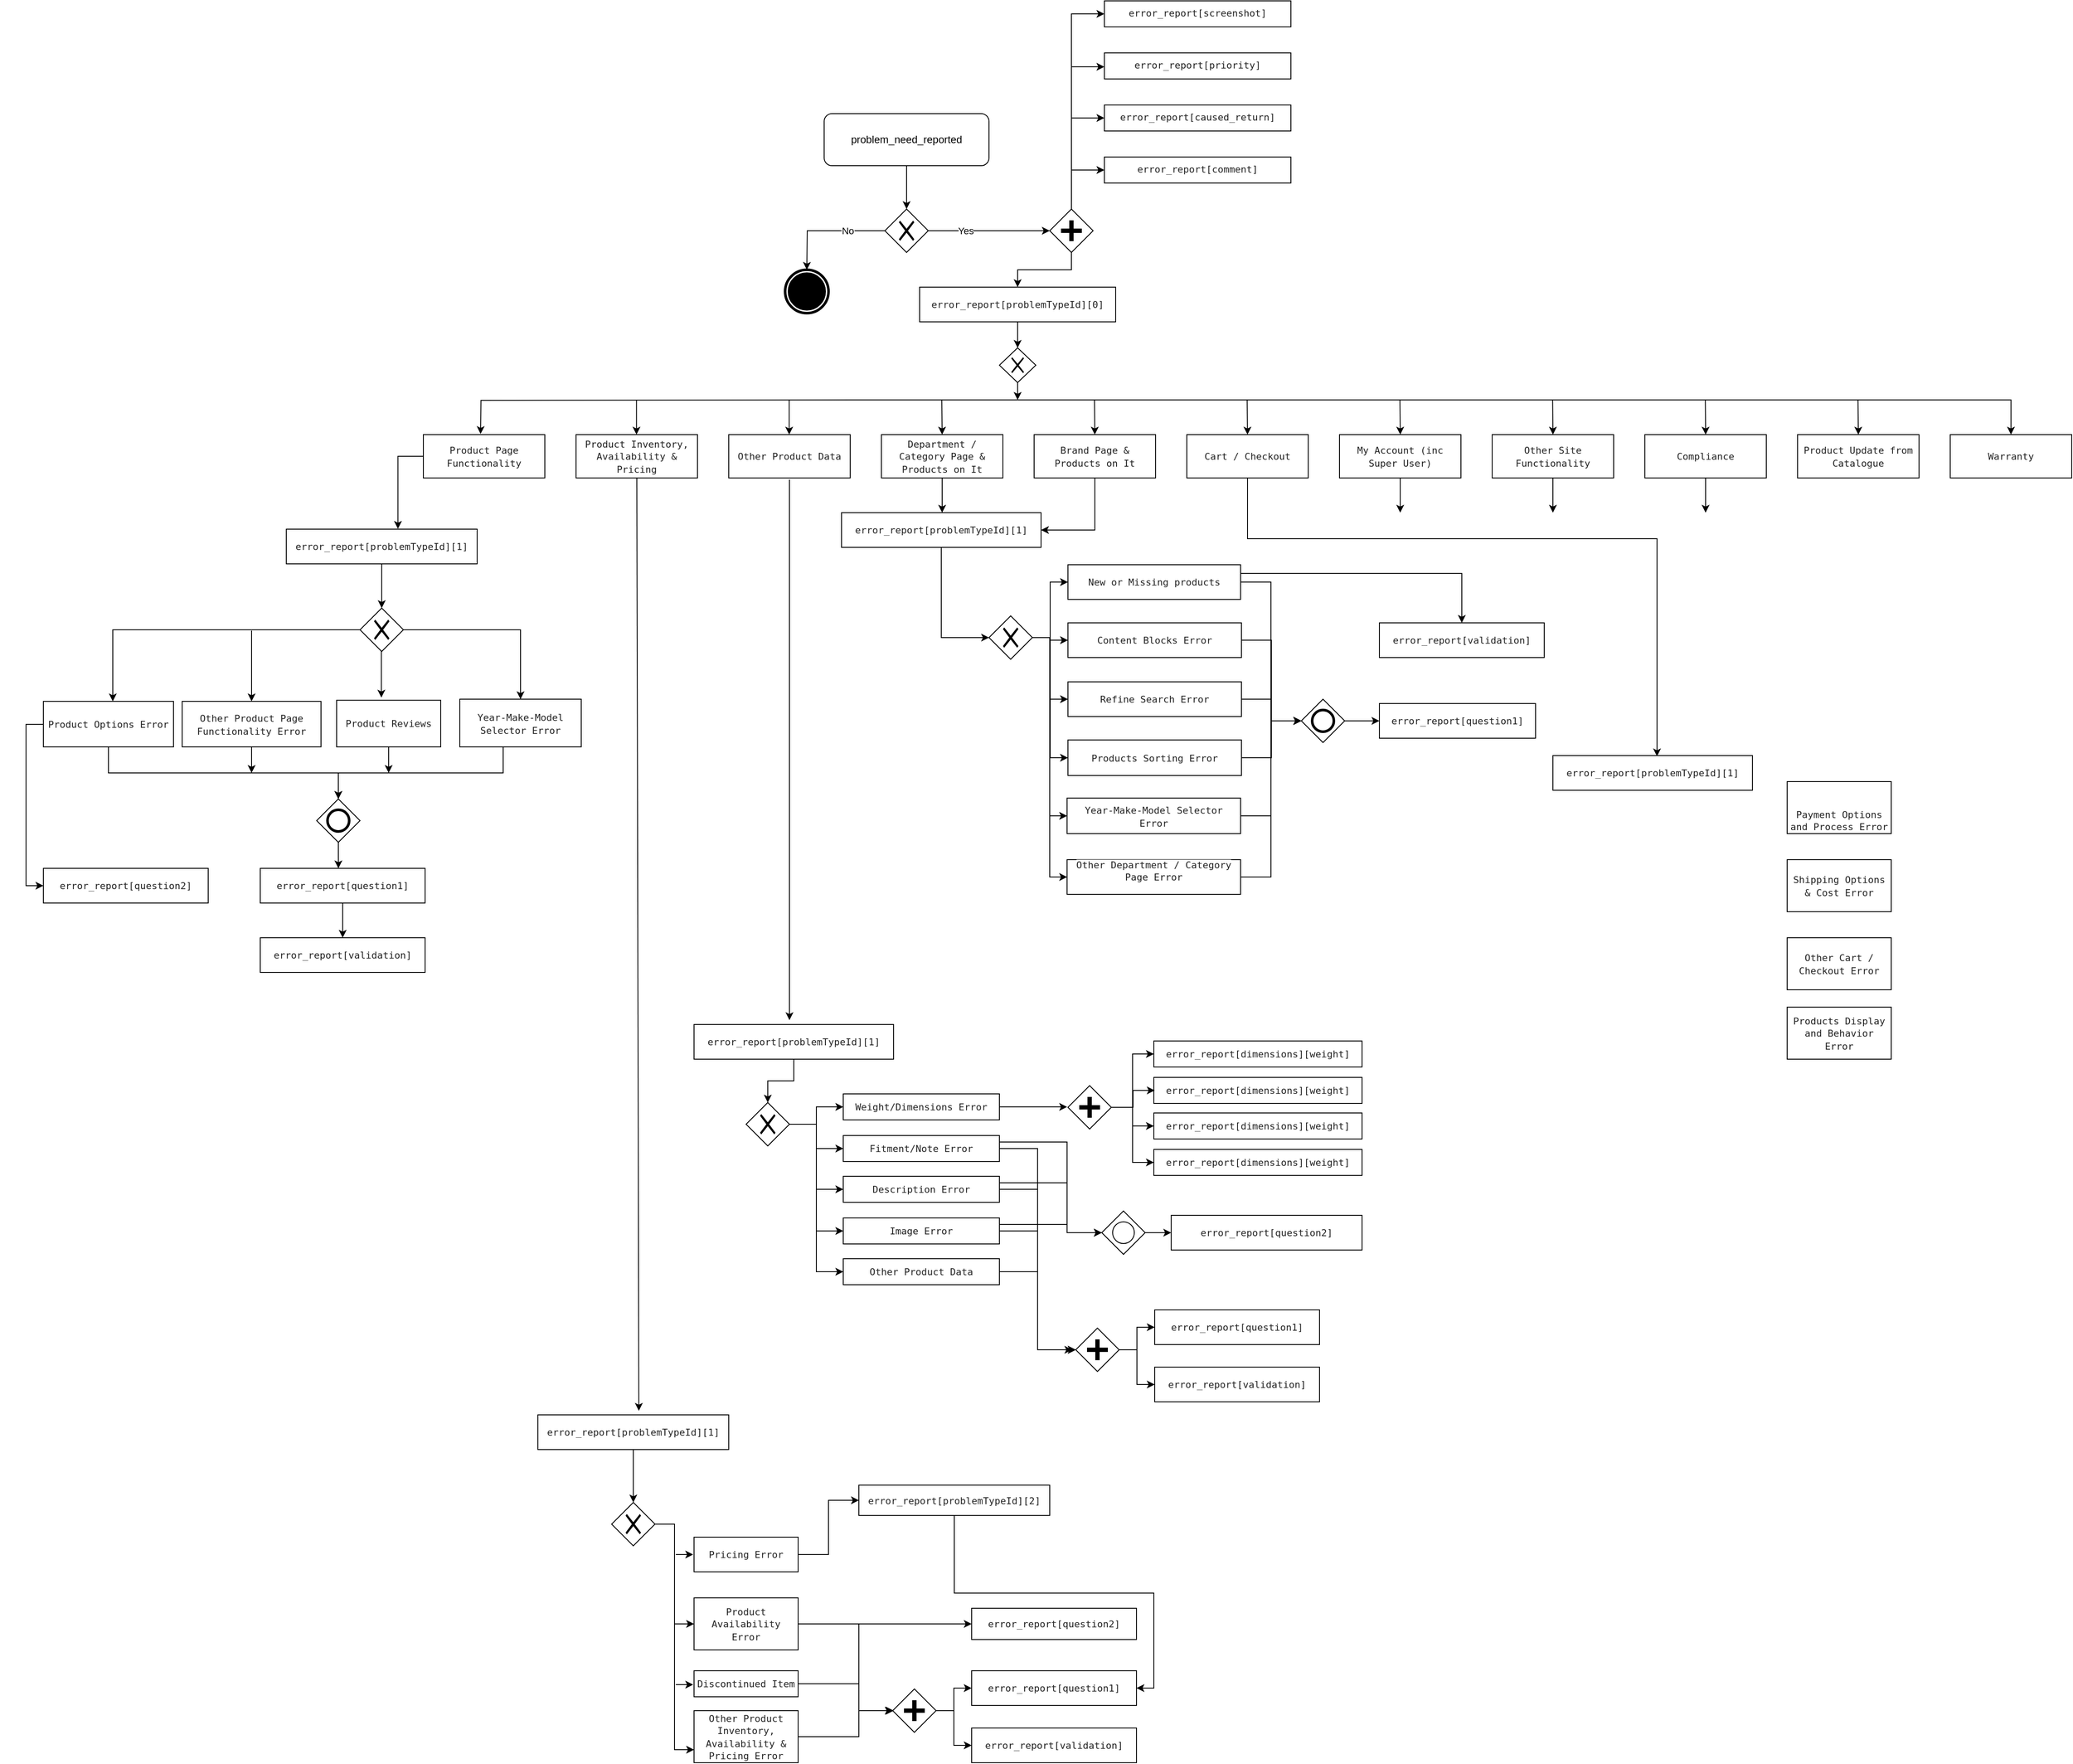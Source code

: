 <mxfile version="13.10.0" type="github">
  <diagram id="masebG0VYPJyVEianIFm" name="Page-1">
    <mxGraphModel dx="1497" dy="382" grid="1" gridSize="10" guides="1" tooltips="1" connect="1" arrows="1" fold="1" page="1" pageScale="1" pageWidth="827" pageHeight="1169" math="0" shadow="0">
      <root>
        <mxCell id="0" />
        <mxCell id="1" parent="0" />
        <mxCell id="Nh5QQwun1p5BCpEkRl_I-12" value="" style="edgeStyle=orthogonalEdgeStyle;rounded=0;orthogonalLoop=1;jettySize=auto;html=1;" edge="1" parent="1" source="Nh5QQwun1p5BCpEkRl_I-2" target="Nh5QQwun1p5BCpEkRl_I-10">
          <mxGeometry relative="1" as="geometry" />
        </mxCell>
        <mxCell id="Nh5QQwun1p5BCpEkRl_I-2" value="problem_need_reported" style="rounded=1;whiteSpace=wrap;html=1;" vertex="1" parent="1">
          <mxGeometry x="300" y="380" width="190" height="60" as="geometry" />
        </mxCell>
        <mxCell id="Nh5QQwun1p5BCpEkRl_I-13" value="Yes" style="rounded=0;orthogonalLoop=1;jettySize=auto;html=1;exitX=1;exitY=0.5;exitDx=0;exitDy=0;" edge="1" parent="1" source="Nh5QQwun1p5BCpEkRl_I-10">
          <mxGeometry x="-0.394" relative="1" as="geometry">
            <mxPoint x="560" y="515" as="targetPoint" />
            <mxPoint as="offset" />
          </mxGeometry>
        </mxCell>
        <mxCell id="Nh5QQwun1p5BCpEkRl_I-14" value="No" style="edgeStyle=orthogonalEdgeStyle;rounded=0;orthogonalLoop=1;jettySize=auto;html=1;" edge="1" parent="1" source="Nh5QQwun1p5BCpEkRl_I-10">
          <mxGeometry x="-0.36" relative="1" as="geometry">
            <mxPoint x="280" y="560" as="targetPoint" />
            <mxPoint as="offset" />
          </mxGeometry>
        </mxCell>
        <mxCell id="Nh5QQwun1p5BCpEkRl_I-10" value="" style="shape=mxgraph.bpmn.shape;html=1;verticalLabelPosition=bottom;labelBackgroundColor=#ffffff;verticalAlign=top;align=center;perimeter=rhombusPerimeter;background=gateway;outlineConnect=0;outline=none;symbol=exclusiveGw;" vertex="1" parent="1">
          <mxGeometry x="370" y="490" width="50" height="50" as="geometry" />
        </mxCell>
        <mxCell id="Nh5QQwun1p5BCpEkRl_I-27" style="edgeStyle=none;rounded=0;orthogonalLoop=1;jettySize=auto;html=1;entryX=0.5;entryY=0;entryDx=0;entryDy=0;" edge="1" parent="1" source="Nh5QQwun1p5BCpEkRl_I-15" target="Nh5QQwun1p5BCpEkRl_I-28">
          <mxGeometry relative="1" as="geometry">
            <mxPoint x="523" y="640" as="targetPoint" />
          </mxGeometry>
        </mxCell>
        <object label="&lt;span style=&quot;color: rgb(34 , 34 , 34) ; font-family: &amp;#34;menlo&amp;#34; , monospace ; font-size: 11px ; text-align: left ; background-color: rgb(255 , 255 , 255)&quot;&gt;error_report[problemTypeId][0]&lt;/span&gt;" id="Nh5QQwun1p5BCpEkRl_I-15">
          <mxCell style="whiteSpace=wrap;html=1;verticalAlign=middle;" vertex="1" parent="1">
            <mxGeometry x="410" y="580" width="226" height="40" as="geometry" />
          </mxCell>
        </object>
        <mxCell id="Nh5QQwun1p5BCpEkRl_I-16" value="" style="shape=mxgraph.bpmn.shape;html=1;verticalLabelPosition=bottom;labelBackgroundColor=#ffffff;verticalAlign=top;align=center;perimeter=ellipsePerimeter;outlineConnect=0;outline=end;symbol=terminate;" vertex="1" parent="1">
          <mxGeometry x="255" y="560" width="50" height="50" as="geometry" />
        </mxCell>
        <mxCell id="Nh5QQwun1p5BCpEkRl_I-113" style="edgeStyle=none;rounded=0;orthogonalLoop=1;jettySize=auto;html=1;" edge="1" parent="1" source="Nh5QQwun1p5BCpEkRl_I-28">
          <mxGeometry relative="1" as="geometry">
            <mxPoint x="523" y="710" as="targetPoint" />
          </mxGeometry>
        </mxCell>
        <mxCell id="Nh5QQwun1p5BCpEkRl_I-28" value="" style="shape=mxgraph.bpmn.shape;html=1;verticalLabelPosition=bottom;labelBackgroundColor=#ffffff;verticalAlign=top;align=center;perimeter=rhombusPerimeter;background=gateway;outlineConnect=0;outline=none;symbol=exclusiveGw;" vertex="1" parent="1">
          <mxGeometry x="502" y="650" width="42" height="40" as="geometry" />
        </mxCell>
        <mxCell id="Nh5QQwun1p5BCpEkRl_I-100" style="edgeStyle=none;rounded=0;orthogonalLoop=1;jettySize=auto;html=1;exitX=1;exitY=0.5;exitDx=0;exitDy=0;" edge="1" parent="1" source="Nh5QQwun1p5BCpEkRl_I-28" target="Nh5QQwun1p5BCpEkRl_I-28">
          <mxGeometry relative="1" as="geometry" />
        </mxCell>
        <mxCell id="Nh5QQwun1p5BCpEkRl_I-101" style="edgeStyle=none;rounded=0;orthogonalLoop=1;jettySize=auto;html=1;exitX=0;exitY=0.5;exitDx=0;exitDy=0;" edge="1" parent="1" source="Nh5QQwun1p5BCpEkRl_I-28" target="Nh5QQwun1p5BCpEkRl_I-28">
          <mxGeometry relative="1" as="geometry" />
        </mxCell>
        <mxCell id="Nh5QQwun1p5BCpEkRl_I-111" value="" style="group" vertex="1" connectable="0" parent="1">
          <mxGeometry x="-162" y="710" width="1900" height="90.0" as="geometry" />
        </mxCell>
        <object label="&lt;span style=&quot;color: rgb(34 , 34 , 34) ; font-family: &amp;#34;menlo&amp;#34; , monospace ; font-size: 11px ; text-align: left ; background-color: rgb(255 , 255 , 255)&quot;&gt;Product Page Functionality&lt;br&gt;					&lt;/span&gt;" id="Nh5QQwun1p5BCpEkRl_I-68">
          <mxCell style="whiteSpace=wrap;html=1;verticalAlign=middle;" vertex="1" parent="Nh5QQwun1p5BCpEkRl_I-111">
            <mxGeometry y="40" width="140" height="50" as="geometry" />
          </mxCell>
        </object>
        <mxCell id="Nh5QQwun1p5BCpEkRl_I-59" value="" style="endArrow=classic;html=1;" edge="1" parent="Nh5QQwun1p5BCpEkRl_I-111">
          <mxGeometry x="205.67" y="-2" width="50" height="50" as="geometry">
            <mxPoint x="245.67" as="sourcePoint" />
            <mxPoint x="245.67" y="40" as="targetPoint" />
          </mxGeometry>
        </mxCell>
        <object label="&lt;span style=&quot;color: rgb(34 , 34 , 34) ; font-family: &amp;#34;menlo&amp;#34; , monospace ; font-size: 11px ; text-align: left ; background-color: rgb(255 , 255 , 255)&quot;&gt;Product Inventory, Availability &amp;amp; Pricing&lt;/span&gt;&lt;span style=&quot;color: rgb(34 , 34 , 34) ; font-family: &amp;#34;menlo&amp;#34; , monospace ; font-size: 11px ; text-align: left ; background-color: rgb(255 , 255 , 255)&quot;&gt;&lt;br&gt;					&lt;/span&gt;" id="Nh5QQwun1p5BCpEkRl_I-71">
          <mxCell style="whiteSpace=wrap;html=1;verticalAlign=middle;" vertex="1" parent="Nh5QQwun1p5BCpEkRl_I-111">
            <mxGeometry x="176" y="40" width="140" height="50" as="geometry" />
          </mxCell>
        </object>
        <object label="&lt;br class=&quot;Apple-interchange-newline&quot;&gt;&lt;span style=&quot;color: rgb(34 , 34 , 34) ; font-family: &amp;#34;menlo&amp;#34; , monospace ; font-size: 11px ; text-align: left ; background-color: rgb(255 , 255 , 255)&quot;&gt;Other Product Data&lt;br&gt;					&lt;/span&gt;&lt;span style=&quot;color: rgb(34 , 34 , 34) ; font-family: &amp;#34;menlo&amp;#34; , monospace ; font-size: 11px ; text-align: left ; background-color: rgb(255 , 255 , 255)&quot;&gt;&lt;br&gt;					&lt;/span&gt;" id="Nh5QQwun1p5BCpEkRl_I-76">
          <mxCell style="whiteSpace=wrap;html=1;verticalAlign=middle;" vertex="1" parent="Nh5QQwun1p5BCpEkRl_I-111">
            <mxGeometry x="352" y="40" width="140" height="50" as="geometry" />
          </mxCell>
        </object>
        <mxCell id="Nh5QQwun1p5BCpEkRl_I-77" style="edgeStyle=none;rounded=0;orthogonalLoop=1;jettySize=auto;html=1;entryX=0.5;entryY=0;entryDx=0;entryDy=0;" edge="1" parent="Nh5QQwun1p5BCpEkRl_I-111" source="Nh5QQwun1p5BCpEkRl_I-76" target="Nh5QQwun1p5BCpEkRl_I-76">
          <mxGeometry x="176" as="geometry" />
        </mxCell>
        <mxCell id="Nh5QQwun1p5BCpEkRl_I-79" style="edgeStyle=orthogonalEdgeStyle;rounded=0;orthogonalLoop=1;jettySize=auto;html=1;entryX=0.5;entryY=0;entryDx=0;entryDy=0;" edge="1" parent="Nh5QQwun1p5BCpEkRl_I-111" target="Nh5QQwun1p5BCpEkRl_I-88">
          <mxGeometry x="760" y="15" as="geometry">
            <mxPoint x="1870" as="targetPoint" />
            <mxPoint x="500" as="sourcePoint" />
            <Array as="points">
              <mxPoint x="1830" />
            </Array>
          </mxGeometry>
        </mxCell>
        <object label="&lt;span style=&quot;color: rgb(34 , 34 , 34) ; font-family: &amp;#34;menlo&amp;#34; , monospace ; font-size: 11px ; text-align: left ; background-color: rgb(255 , 255 , 255)&quot;&gt;Department / Category Page &amp;amp; Products on It&lt;/span&gt;&lt;span style=&quot;color: rgb(34 , 34 , 34) ; font-family: &amp;#34;menlo&amp;#34; , monospace ; font-size: 11px ; text-align: left ; background-color: rgb(255 , 255 , 255)&quot;&gt;&lt;br&gt;					&lt;/span&gt;" id="Nh5QQwun1p5BCpEkRl_I-80">
          <mxCell style="whiteSpace=wrap;html=1;verticalAlign=middle;" vertex="1" parent="Nh5QQwun1p5BCpEkRl_I-111">
            <mxGeometry x="528" y="40.0" width="140" height="50" as="geometry" />
          </mxCell>
        </object>
        <object label="&lt;span style=&quot;color: rgb(34 , 34 , 34) ; font-family: &amp;#34;menlo&amp;#34; , monospace ; font-size: 11px ; text-align: left ; background-color: rgb(255 , 255 , 255)&quot;&gt;Brand Page &amp;amp; Products on It&lt;/span&gt;&lt;span style=&quot;color: rgb(34 , 34 , 34) ; font-family: &amp;#34;menlo&amp;#34; , monospace ; font-size: 11px ; text-align: left ; background-color: rgb(255 , 255 , 255)&quot;&gt;&lt;br&gt;					&lt;/span&gt;" id="Nh5QQwun1p5BCpEkRl_I-81">
          <mxCell style="whiteSpace=wrap;html=1;verticalAlign=middle;" vertex="1" parent="Nh5QQwun1p5BCpEkRl_I-111">
            <mxGeometry x="704" y="40.0" width="140" height="50" as="geometry" />
          </mxCell>
        </object>
        <object label="&lt;span style=&quot;color: rgb(34 , 34 , 34) ; font-family: &amp;#34;menlo&amp;#34; , monospace ; font-size: 11px ; text-align: left ; background-color: rgb(255 , 255 , 255)&quot;&gt;Cart / Checkout&lt;/span&gt;&lt;span style=&quot;color: rgb(34 , 34 , 34) ; font-family: &amp;#34;menlo&amp;#34; , monospace ; font-size: 11px ; text-align: left ; background-color: rgb(255 , 255 , 255)&quot;&gt;&lt;br&gt;					&lt;/span&gt;" id="Nh5QQwun1p5BCpEkRl_I-82">
          <mxCell style="whiteSpace=wrap;html=1;verticalAlign=middle;" vertex="1" parent="Nh5QQwun1p5BCpEkRl_I-111">
            <mxGeometry x="880" y="40" width="140" height="50" as="geometry" />
          </mxCell>
        </object>
        <mxCell id="Nh5QQwun1p5BCpEkRl_I-83" value="" style="endArrow=classic;html=1;entryX=0.5;entryY=0;entryDx=0;entryDy=0;" edge="1" parent="Nh5QQwun1p5BCpEkRl_I-111">
          <mxGeometry x="557.58" y="-2" width="50" height="50" as="geometry">
            <mxPoint x="597.58" as="sourcePoint" />
            <mxPoint x="597.98" y="40" as="targetPoint" />
            <Array as="points">
              <mxPoint x="598" />
            </Array>
          </mxGeometry>
        </mxCell>
        <object label="&lt;span style=&quot;color: rgb(34 , 34 , 34) ; font-family: &amp;#34;menlo&amp;#34; , monospace ; font-size: 11px ; text-align: left ; background-color: rgb(255 , 255 , 255)&quot;&gt;&lt;br&gt;						My Account (inc Super User)&lt;br&gt;					&lt;/span&gt;&lt;span style=&quot;color: rgb(34 , 34 , 34) ; font-family: &amp;#34;menlo&amp;#34; , monospace ; font-size: 11px ; text-align: left ; background-color: rgb(255 , 255 , 255)&quot;&gt;&lt;br&gt;					&lt;/span&gt;" id="Nh5QQwun1p5BCpEkRl_I-84">
          <mxCell style="whiteSpace=wrap;html=1;verticalAlign=middle;" vertex="1" parent="Nh5QQwun1p5BCpEkRl_I-111">
            <mxGeometry x="1056" y="40" width="140" height="50" as="geometry" />
          </mxCell>
        </object>
        <object label="&lt;span style=&quot;color: rgb(34 , 34 , 34) ; font-family: &amp;#34;menlo&amp;#34; , monospace ; font-size: 11px ; text-align: left ; background-color: rgb(255 , 255 , 255)&quot;&gt;Other Site Functionality&lt;/span&gt;&lt;span style=&quot;color: rgb(34 , 34 , 34) ; font-family: &amp;#34;menlo&amp;#34; , monospace ; font-size: 11px ; text-align: left ; background-color: rgb(255 , 255 , 255)&quot;&gt;&lt;br&gt;					&lt;/span&gt;" id="Nh5QQwun1p5BCpEkRl_I-85">
          <mxCell style="whiteSpace=wrap;html=1;verticalAlign=middle;" vertex="1" parent="Nh5QQwun1p5BCpEkRl_I-111">
            <mxGeometry x="1232" y="40" width="140" height="50" as="geometry" />
          </mxCell>
        </object>
        <object label="&lt;span style=&quot;color: rgb(34 , 34 , 34) ; font-family: &amp;#34;menlo&amp;#34; , monospace ; font-size: 11px ; text-align: left ; background-color: rgb(255 , 255 , 255)&quot;&gt;Compliance&lt;/span&gt;&lt;span style=&quot;color: rgb(34 , 34 , 34) ; font-family: &amp;#34;menlo&amp;#34; , monospace ; font-size: 11px ; text-align: left ; background-color: rgb(255 , 255 , 255)&quot;&gt;&lt;br&gt;					&lt;/span&gt;" id="Nh5QQwun1p5BCpEkRl_I-86">
          <mxCell style="whiteSpace=wrap;html=1;verticalAlign=middle;" vertex="1" parent="Nh5QQwun1p5BCpEkRl_I-111">
            <mxGeometry x="1408" y="40.0" width="140" height="50" as="geometry" />
          </mxCell>
        </object>
        <object label="&lt;span style=&quot;color: rgb(34 , 34 , 34) ; font-family: &amp;#34;menlo&amp;#34; , monospace ; font-size: 11px ; text-align: left ; background-color: rgb(255 , 255 , 255)&quot;&gt;&lt;br&gt;						Product Update from Catalogue&lt;br&gt;					&lt;/span&gt;&lt;span style=&quot;color: rgb(34 , 34 , 34) ; font-family: &amp;#34;menlo&amp;#34; , monospace ; font-size: 11px ; text-align: left ; background-color: rgb(255 , 255 , 255)&quot;&gt;&lt;br&gt;					&lt;/span&gt;" id="Nh5QQwun1p5BCpEkRl_I-87">
          <mxCell style="whiteSpace=wrap;html=1;verticalAlign=middle;" vertex="1" parent="Nh5QQwun1p5BCpEkRl_I-111">
            <mxGeometry x="1584" y="40.0" width="140" height="50" as="geometry" />
          </mxCell>
        </object>
        <object label="&lt;span style=&quot;color: rgb(34 , 34 , 34) ; font-family: &amp;#34;menlo&amp;#34; , monospace ; font-size: 11px ; text-align: left ; background-color: rgb(255 , 255 , 255)&quot;&gt;Warranty&lt;br&gt;					&lt;/span&gt;" id="Nh5QQwun1p5BCpEkRl_I-88">
          <mxCell style="whiteSpace=wrap;html=1;verticalAlign=middle;" vertex="1" parent="Nh5QQwun1p5BCpEkRl_I-111">
            <mxGeometry x="1760" y="40" width="140" height="50" as="geometry" />
          </mxCell>
        </object>
        <mxCell id="Nh5QQwun1p5BCpEkRl_I-89" value="" style="endArrow=classic;html=1;entryX=0.5;entryY=0;entryDx=0;entryDy=0;" edge="1" parent="Nh5QQwun1p5BCpEkRl_I-111">
          <mxGeometry x="733.58" y="-2" width="50" height="50" as="geometry">
            <mxPoint x="773.58" as="sourcePoint" />
            <mxPoint x="773.98" y="40" as="targetPoint" />
          </mxGeometry>
        </mxCell>
        <mxCell id="Nh5QQwun1p5BCpEkRl_I-90" value="" style="endArrow=classic;html=1;entryX=0.5;entryY=0;entryDx=0;entryDy=0;" edge="1" parent="Nh5QQwun1p5BCpEkRl_I-111">
          <mxGeometry x="909.58" y="-2" width="50" height="50" as="geometry">
            <mxPoint x="949.58" as="sourcePoint" />
            <mxPoint x="949.98" y="40" as="targetPoint" />
          </mxGeometry>
        </mxCell>
        <mxCell id="Nh5QQwun1p5BCpEkRl_I-92" value="" style="endArrow=classic;html=1;entryX=0.5;entryY=0;entryDx=0;entryDy=0;" edge="1" parent="Nh5QQwun1p5BCpEkRl_I-111">
          <mxGeometry x="1085.67" y="-2" width="50" height="50" as="geometry">
            <mxPoint x="1125.67" as="sourcePoint" />
            <mxPoint x="1126.07" y="40" as="targetPoint" />
          </mxGeometry>
        </mxCell>
        <mxCell id="Nh5QQwun1p5BCpEkRl_I-96" value="" style="endArrow=classic;html=1;" edge="1" parent="Nh5QQwun1p5BCpEkRl_I-111">
          <mxGeometry x="381.67" y="-2" width="50" height="50" as="geometry">
            <mxPoint x="421.67" as="sourcePoint" />
            <mxPoint x="421.67" y="40" as="targetPoint" />
          </mxGeometry>
        </mxCell>
        <mxCell id="Nh5QQwun1p5BCpEkRl_I-97" value="" style="endArrow=classic;html=1;entryX=0.5;entryY=0;entryDx=0;entryDy=0;" edge="1" parent="Nh5QQwun1p5BCpEkRl_I-111">
          <mxGeometry x="1261.67" y="-2" width="50" height="50" as="geometry">
            <mxPoint x="1301.67" as="sourcePoint" />
            <mxPoint x="1302.07" y="40" as="targetPoint" />
          </mxGeometry>
        </mxCell>
        <mxCell id="Nh5QQwun1p5BCpEkRl_I-98" value="" style="endArrow=classic;html=1;entryX=0.5;entryY=0;entryDx=0;entryDy=0;" edge="1" parent="Nh5QQwun1p5BCpEkRl_I-111">
          <mxGeometry x="1437.67" y="-2" width="50" height="50" as="geometry">
            <mxPoint x="1477.67" as="sourcePoint" />
            <mxPoint x="1478.07" y="40" as="targetPoint" />
          </mxGeometry>
        </mxCell>
        <mxCell id="Nh5QQwun1p5BCpEkRl_I-99" value="" style="endArrow=classic;html=1;entryX=0.5;entryY=0;entryDx=0;entryDy=0;" edge="1" parent="Nh5QQwun1p5BCpEkRl_I-111">
          <mxGeometry x="1613.67" y="-2" width="50" height="50" as="geometry">
            <mxPoint x="1653.67" as="sourcePoint" />
            <mxPoint x="1654.07" y="40" as="targetPoint" />
          </mxGeometry>
        </mxCell>
        <mxCell id="Nh5QQwun1p5BCpEkRl_I-110" style="edgeStyle=orthogonalEdgeStyle;rounded=0;orthogonalLoop=1;jettySize=auto;html=1;entryX=0.471;entryY=0.006;entryDx=0;entryDy=0;entryPerimeter=0;" edge="1" parent="Nh5QQwun1p5BCpEkRl_I-111">
          <mxGeometry x="327" y="-25" as="geometry">
            <mxPoint x="65.94" y="39.3" as="targetPoint" />
            <mxPoint x="500" as="sourcePoint" />
          </mxGeometry>
        </mxCell>
        <mxCell id="Nh5QQwun1p5BCpEkRl_I-116" value="" style="rounded=0;orthogonalLoop=1;jettySize=auto;html=1;edgeStyle=orthogonalEdgeStyle;" edge="1" parent="1" source="Nh5QQwun1p5BCpEkRl_I-115" target="Nh5QQwun1p5BCpEkRl_I-15">
          <mxGeometry relative="1" as="geometry" />
        </mxCell>
        <mxCell id="Nh5QQwun1p5BCpEkRl_I-118" value="" style="rounded=0;orthogonalLoop=1;jettySize=auto;html=1;edgeStyle=orthogonalEdgeStyle;" edge="1" parent="1">
          <mxGeometry relative="1" as="geometry">
            <mxPoint x="585.04" y="481.04" as="sourcePoint" />
            <mxPoint x="623" y="326.04" as="targetPoint" />
            <Array as="points">
              <mxPoint x="585" y="326" />
            </Array>
          </mxGeometry>
        </mxCell>
        <mxCell id="Nh5QQwun1p5BCpEkRl_I-120" style="edgeStyle=orthogonalEdgeStyle;rounded=0;orthogonalLoop=1;jettySize=auto;html=1;exitX=0.5;exitY=0;exitDx=0;exitDy=0;entryX=0;entryY=0.5;entryDx=0;entryDy=0;" edge="1" parent="1" source="Nh5QQwun1p5BCpEkRl_I-115" target="Nh5QQwun1p5BCpEkRl_I-119">
          <mxGeometry relative="1" as="geometry">
            <mxPoint x="548" y="420" as="sourcePoint" />
          </mxGeometry>
        </mxCell>
        <mxCell id="Nh5QQwun1p5BCpEkRl_I-123" style="edgeStyle=orthogonalEdgeStyle;rounded=0;orthogonalLoop=1;jettySize=auto;html=1;entryX=0;entryY=0.5;entryDx=0;entryDy=0;" edge="1" parent="1">
          <mxGeometry relative="1" as="geometry">
            <mxPoint x="585.04" y="490.04" as="sourcePoint" />
            <mxPoint x="623" y="385" as="targetPoint" />
            <Array as="points">
              <mxPoint x="585" y="385" />
            </Array>
          </mxGeometry>
        </mxCell>
        <mxCell id="Nh5QQwun1p5BCpEkRl_I-133" style="edgeStyle=orthogonalEdgeStyle;rounded=0;orthogonalLoop=1;jettySize=auto;html=1;entryX=0;entryY=0.5;entryDx=0;entryDy=0;" edge="1" parent="1" source="Nh5QQwun1p5BCpEkRl_I-115" target="Nh5QQwun1p5BCpEkRl_I-125">
          <mxGeometry relative="1" as="geometry">
            <Array as="points">
              <mxPoint x="585" y="445" />
            </Array>
          </mxGeometry>
        </mxCell>
        <mxCell id="Nh5QQwun1p5BCpEkRl_I-115" value="" style="shape=mxgraph.bpmn.shape;html=1;verticalLabelPosition=bottom;labelBackgroundColor=#ffffff;verticalAlign=top;align=center;perimeter=rhombusPerimeter;background=gateway;outlineConnect=0;outline=none;symbol=parallelGw;" vertex="1" parent="1">
          <mxGeometry x="560" y="490" width="50" height="50" as="geometry" />
        </mxCell>
        <mxCell id="Nh5QQwun1p5BCpEkRl_I-117" value="&lt;span style=&quot;color: rgb(34 , 34 , 34) ; font-family: &amp;#34;menlo&amp;#34; , monospace ; font-size: 11px ; text-align: left&quot;&gt;error_report[priority]&lt;/span&gt;" style="whiteSpace=wrap;html=1;verticalAlign=top;labelBackgroundColor=#ffffff;flipV=1;" vertex="1" parent="1">
          <mxGeometry x="623" y="310" width="215" height="30" as="geometry" />
        </mxCell>
        <mxCell id="Nh5QQwun1p5BCpEkRl_I-119" value="&lt;span style=&quot;color: rgb(34 , 34 , 34) ; font-family: &amp;#34;menlo&amp;#34; , monospace ; font-size: 11px ; text-align: left&quot;&gt;error_report[screenshot]&lt;/span&gt;" style="whiteSpace=wrap;html=1;verticalAlign=top;labelBackgroundColor=#ffffff;flipV=1;" vertex="1" parent="1">
          <mxGeometry x="623" y="250" width="215" height="30" as="geometry" />
        </mxCell>
        <mxCell id="Nh5QQwun1p5BCpEkRl_I-121" value="&lt;span style=&quot;color: rgb(34 , 34 , 34) ; font-family: &amp;#34;menlo&amp;#34; , monospace ; font-size: 11px ; text-align: left&quot;&gt;error_report[caused_return]&lt;/span&gt;" style="whiteSpace=wrap;html=1;verticalAlign=top;labelBackgroundColor=#ffffff;flipV=1;" vertex="1" parent="1">
          <mxGeometry x="623" y="370" width="215" height="30" as="geometry" />
        </mxCell>
        <mxCell id="Nh5QQwun1p5BCpEkRl_I-125" value="&lt;span style=&quot;color: rgb(34 , 34 , 34) ; font-family: &amp;#34;menlo&amp;#34; , monospace ; font-size: 11px ; text-align: left&quot;&gt;error_report[comment]&lt;/span&gt;" style="whiteSpace=wrap;html=1;verticalAlign=top;labelBackgroundColor=#ffffff;flipV=1;" vertex="1" parent="1">
          <mxGeometry x="623" y="430" width="215" height="30" as="geometry" />
        </mxCell>
        <mxCell id="Nh5QQwun1p5BCpEkRl_I-165" style="edgeStyle=none;rounded=0;orthogonalLoop=1;jettySize=auto;html=1;entryX=0.5;entryY=0;entryDx=0;entryDy=0;" edge="1" parent="1" source="Nh5QQwun1p5BCpEkRl_I-135" target="Nh5QQwun1p5BCpEkRl_I-166">
          <mxGeometry relative="1" as="geometry">
            <mxPoint x="-210" y="940" as="targetPoint" />
          </mxGeometry>
        </mxCell>
        <mxCell id="Nh5QQwun1p5BCpEkRl_I-135" value="&lt;span style=&quot;color: rgb(34 , 34 , 34) ; font-family: &amp;#34;menlo&amp;#34; , monospace ; font-size: 11px ; text-align: left ; background-color: rgb(255 , 255 , 255)&quot;&gt;error_report[problemTypeId][1]&lt;/span&gt;" style="whiteSpace=wrap;html=1;" vertex="1" parent="1">
          <mxGeometry x="-320" y="859" width="220" height="40" as="geometry" />
        </mxCell>
        <mxCell id="Nh5QQwun1p5BCpEkRl_I-141" style="rounded=0;orthogonalLoop=1;jettySize=auto;html=1;entryX=0.529;entryY=-0.116;entryDx=0;entryDy=0;entryPerimeter=0;" edge="1" parent="1" source="Nh5QQwun1p5BCpEkRl_I-71" target="Nh5QQwun1p5BCpEkRl_I-203">
          <mxGeometry relative="1" as="geometry">
            <mxPoint x="85" y="1131.454" as="targetPoint" />
          </mxGeometry>
        </mxCell>
        <mxCell id="Nh5QQwun1p5BCpEkRl_I-142" style="edgeStyle=orthogonalEdgeStyle;rounded=0;orthogonalLoop=1;jettySize=auto;html=1;exitX=0.5;exitY=1;exitDx=0;exitDy=0;" edge="1" parent="1">
          <mxGeometry relative="1" as="geometry">
            <mxPoint x="260" y="1425" as="targetPoint" />
            <mxPoint x="260" y="802" as="sourcePoint" />
          </mxGeometry>
        </mxCell>
        <mxCell id="Nh5QQwun1p5BCpEkRl_I-143" style="edgeStyle=orthogonalEdgeStyle;rounded=0;orthogonalLoop=1;jettySize=auto;html=1;" edge="1" parent="1" source="Nh5QQwun1p5BCpEkRl_I-80">
          <mxGeometry relative="1" as="geometry">
            <mxPoint x="436" y="840" as="targetPoint" />
          </mxGeometry>
        </mxCell>
        <mxCell id="Nh5QQwun1p5BCpEkRl_I-144" style="edgeStyle=orthogonalEdgeStyle;rounded=0;orthogonalLoop=1;jettySize=auto;html=1;entryX=1;entryY=0.5;entryDx=0;entryDy=0;" edge="1" parent="1" source="Nh5QQwun1p5BCpEkRl_I-81" target="Nh5QQwun1p5BCpEkRl_I-343">
          <mxGeometry relative="1" as="geometry">
            <mxPoint x="612" y="840" as="targetPoint" />
          </mxGeometry>
        </mxCell>
        <mxCell id="Nh5QQwun1p5BCpEkRl_I-145" style="edgeStyle=orthogonalEdgeStyle;rounded=0;orthogonalLoop=1;jettySize=auto;html=1;" edge="1" parent="1" source="Nh5QQwun1p5BCpEkRl_I-82">
          <mxGeometry relative="1" as="geometry">
            <mxPoint x="1260" y="1120.909" as="targetPoint" />
            <Array as="points">
              <mxPoint x="788" y="870" />
              <mxPoint x="1260" y="870" />
            </Array>
          </mxGeometry>
        </mxCell>
        <mxCell id="Nh5QQwun1p5BCpEkRl_I-146" style="edgeStyle=orthogonalEdgeStyle;rounded=0;orthogonalLoop=1;jettySize=auto;html=1;" edge="1" parent="1" source="Nh5QQwun1p5BCpEkRl_I-84">
          <mxGeometry relative="1" as="geometry">
            <mxPoint x="964" y="840" as="targetPoint" />
          </mxGeometry>
        </mxCell>
        <mxCell id="Nh5QQwun1p5BCpEkRl_I-151" style="edgeStyle=orthogonalEdgeStyle;rounded=0;orthogonalLoop=1;jettySize=auto;html=1;" edge="1" parent="1" source="Nh5QQwun1p5BCpEkRl_I-85">
          <mxGeometry relative="1" as="geometry">
            <mxPoint x="1140" y="840" as="targetPoint" />
          </mxGeometry>
        </mxCell>
        <mxCell id="Nh5QQwun1p5BCpEkRl_I-152" style="edgeStyle=orthogonalEdgeStyle;rounded=0;orthogonalLoop=1;jettySize=auto;html=1;" edge="1" parent="1" source="Nh5QQwun1p5BCpEkRl_I-86">
          <mxGeometry relative="1" as="geometry">
            <mxPoint x="1316" y="840" as="targetPoint" />
          </mxGeometry>
        </mxCell>
        <mxCell id="Nh5QQwun1p5BCpEkRl_I-164" value="" style="edgeStyle=orthogonalEdgeStyle;rounded=0;orthogonalLoop=1;jettySize=auto;html=1;entryX=0.585;entryY=-0.01;entryDx=0;entryDy=0;entryPerimeter=0;" edge="1" parent="1" source="Nh5QQwun1p5BCpEkRl_I-68" target="Nh5QQwun1p5BCpEkRl_I-135">
          <mxGeometry relative="1" as="geometry">
            <Array as="points">
              <mxPoint x="-191" y="775" />
            </Array>
          </mxGeometry>
        </mxCell>
        <mxCell id="Nh5QQwun1p5BCpEkRl_I-174" value="&lt;span style=&quot;color: rgb(34 , 34 , 34) ; font-family: &amp;#34;menlo&amp;#34; , monospace ; font-size: 11px ; text-align: left ; background-color: rgb(255 , 255 , 255)&quot;&gt;Year-Make-Model Selector Error&lt;/span&gt;" style="whiteSpace=wrap;html=1;" vertex="1" parent="1">
          <mxGeometry x="-120" y="1055" width="140" height="55" as="geometry" />
        </mxCell>
        <mxCell id="Nh5QQwun1p5BCpEkRl_I-205" value="" style="group" vertex="1" connectable="0" parent="1">
          <mxGeometry x="-650" y="950" width="508" height="420" as="geometry" />
        </mxCell>
        <mxCell id="Nh5QQwun1p5BCpEkRl_I-166" value="" style="shape=mxgraph.bpmn.shape;html=1;verticalLabelPosition=bottom;labelBackgroundColor=#ffffff;verticalAlign=top;align=center;perimeter=rhombusPerimeter;background=gateway;outlineConnect=0;outline=none;symbol=exclusiveGw;" vertex="1" parent="Nh5QQwun1p5BCpEkRl_I-205">
          <mxGeometry x="415" width="50" height="50" as="geometry" />
        </mxCell>
        <mxCell id="Nh5QQwun1p5BCpEkRl_I-199" style="edgeStyle=elbowEdgeStyle;rounded=0;orthogonalLoop=1;jettySize=auto;elbow=vertical;html=1;" edge="1" parent="Nh5QQwun1p5BCpEkRl_I-205" source="Nh5QQwun1p5BCpEkRl_I-169">
          <mxGeometry relative="1" as="geometry">
            <mxPoint x="290" y="190" as="targetPoint" />
          </mxGeometry>
        </mxCell>
        <mxCell id="Nh5QQwun1p5BCpEkRl_I-169" value="&lt;meta charset=&quot;utf-8&quot;&gt;&lt;span style=&quot;color: rgb(34, 34, 34); font-family: menlo, monospace; font-size: 11px; font-style: normal; font-weight: 400; letter-spacing: normal; text-align: left; text-indent: 0px; text-transform: none; word-spacing: 0px; background-color: rgb(255, 255, 255); display: inline; float: none;&quot;&gt;Other Product Page Functionality Error&lt;/span&gt;" style="whiteSpace=wrap;html=1;" vertex="1" parent="Nh5QQwun1p5BCpEkRl_I-205">
          <mxGeometry x="210" y="107.5" width="160" height="52.5" as="geometry" />
        </mxCell>
        <mxCell id="Nh5QQwun1p5BCpEkRl_I-201" style="edgeStyle=elbowEdgeStyle;rounded=0;orthogonalLoop=1;jettySize=auto;elbow=vertical;html=1;" edge="1" parent="Nh5QQwun1p5BCpEkRl_I-205" source="Nh5QQwun1p5BCpEkRl_I-171">
          <mxGeometry relative="1" as="geometry">
            <mxPoint x="448" y="190" as="targetPoint" />
          </mxGeometry>
        </mxCell>
        <mxCell id="Nh5QQwun1p5BCpEkRl_I-171" value="&lt;span style=&quot;color: rgb(34 , 34 , 34) ; font-family: &amp;#34;menlo&amp;#34; , monospace ; font-size: 11px ; text-align: left ; background-color: rgb(255 , 255 , 255)&quot;&gt;Product Reviews&lt;/span&gt;" style="whiteSpace=wrap;html=1;" vertex="1" parent="Nh5QQwun1p5BCpEkRl_I-205">
          <mxGeometry x="388" y="106.25" width="120" height="53.75" as="geometry" />
        </mxCell>
        <mxCell id="Nh5QQwun1p5BCpEkRl_I-178" style="edgeStyle=orthogonalEdgeStyle;rounded=0;orthogonalLoop=1;jettySize=auto;html=1;entryX=0.43;entryY=-0.058;entryDx=0;entryDy=0;entryPerimeter=0;" edge="1" parent="Nh5QQwun1p5BCpEkRl_I-205" source="Nh5QQwun1p5BCpEkRl_I-166" target="Nh5QQwun1p5BCpEkRl_I-171">
          <mxGeometry relative="1" as="geometry">
            <Array as="points">
              <mxPoint x="440" y="78" />
            </Array>
          </mxGeometry>
        </mxCell>
        <mxCell id="Nh5QQwun1p5BCpEkRl_I-180" style="edgeStyle=orthogonalEdgeStyle;rounded=0;orthogonalLoop=1;jettySize=auto;html=1;exitX=0.5;exitY=1;exitDx=0;exitDy=0;" edge="1" parent="Nh5QQwun1p5BCpEkRl_I-205" source="Nh5QQwun1p5BCpEkRl_I-171" target="Nh5QQwun1p5BCpEkRl_I-171">
          <mxGeometry relative="1" as="geometry" />
        </mxCell>
        <mxCell id="Nh5QQwun1p5BCpEkRl_I-185" value="&lt;span style=&quot;color: rgb(34 , 34 , 34) ; font-family: &amp;#34;menlo&amp;#34; , monospace ; font-size: 11px ; font-style: normal ; font-weight: 400 ; letter-spacing: normal ; text-align: left ; text-indent: 0px ; text-transform: none ; word-spacing: 0px ; background-color: rgb(255 , 255 , 255) ; display: inline ; float: none&quot;&gt;Product Options Error&lt;/span&gt;" style="whiteSpace=wrap;html=1;" vertex="1" parent="Nh5QQwun1p5BCpEkRl_I-205">
          <mxGeometry x="50" y="107.5" width="150" height="52.5" as="geometry" />
        </mxCell>
        <mxCell id="Nh5QQwun1p5BCpEkRl_I-175" style="edgeStyle=orthogonalEdgeStyle;rounded=0;orthogonalLoop=1;jettySize=auto;html=1;" edge="1" parent="Nh5QQwun1p5BCpEkRl_I-205" source="Nh5QQwun1p5BCpEkRl_I-166" target="Nh5QQwun1p5BCpEkRl_I-185">
          <mxGeometry relative="1" as="geometry">
            <Array as="points">
              <mxPoint x="130" y="25" />
            </Array>
          </mxGeometry>
        </mxCell>
        <mxCell id="Nh5QQwun1p5BCpEkRl_I-188" value="" style="endArrow=classic;html=1;" edge="1" parent="Nh5QQwun1p5BCpEkRl_I-205" target="Nh5QQwun1p5BCpEkRl_I-169">
          <mxGeometry width="50" height="50" relative="1" as="geometry">
            <mxPoint x="290" y="26" as="sourcePoint" />
            <mxPoint x="280" y="103.5" as="targetPoint" />
          </mxGeometry>
        </mxCell>
        <mxCell id="Nh5QQwun1p5BCpEkRl_I-189" value="&lt;span style=&quot;color: rgb(34 , 34 , 34) ; font-family: &amp;#34;menlo&amp;#34; , monospace ; font-size: 11px ; text-align: left ; background-color: rgb(255 , 255 , 255)&quot;&gt;error_report[question1]&lt;/span&gt;" style="whiteSpace=wrap;html=1;" vertex="1" parent="Nh5QQwun1p5BCpEkRl_I-205">
          <mxGeometry x="300" y="300" width="190" height="40" as="geometry" />
        </mxCell>
        <mxCell id="Nh5QQwun1p5BCpEkRl_I-190" value="&lt;span style=&quot;color: rgb(34 , 34 , 34) ; font-family: &amp;#34;menlo&amp;#34; , monospace ; font-size: 11px ; text-align: left ; background-color: rgb(255 , 255 , 255)&quot;&gt;error_report[question2]&lt;/span&gt;" style="whiteSpace=wrap;html=1;" vertex="1" parent="Nh5QQwun1p5BCpEkRl_I-205">
          <mxGeometry x="50" y="300" width="190" height="40" as="geometry" />
        </mxCell>
        <mxCell id="Nh5QQwun1p5BCpEkRl_I-202" style="edgeStyle=elbowEdgeStyle;rounded=0;orthogonalLoop=1;jettySize=auto;elbow=vertical;html=1;" edge="1" parent="Nh5QQwun1p5BCpEkRl_I-205" source="Nh5QQwun1p5BCpEkRl_I-185" target="Nh5QQwun1p5BCpEkRl_I-190">
          <mxGeometry relative="1" as="geometry">
            <Array as="points">
              <mxPoint x="30" y="134" />
              <mxPoint y="140" />
            </Array>
          </mxGeometry>
        </mxCell>
        <mxCell id="Nh5QQwun1p5BCpEkRl_I-191" value="&lt;span style=&quot;color: rgb(34 , 34 , 34) ; font-family: &amp;#34;menlo&amp;#34; , monospace ; font-size: 11px ; text-align: left ; background-color: rgb(255 , 255 , 255)&quot;&gt;error_report[validation]&lt;/span&gt;" style="whiteSpace=wrap;html=1;" vertex="1" parent="Nh5QQwun1p5BCpEkRl_I-205">
          <mxGeometry x="300" y="380" width="190" height="40" as="geometry" />
        </mxCell>
        <mxCell id="Nh5QQwun1p5BCpEkRl_I-192" value="" style="edgeStyle=orthogonalEdgeStyle;rounded=0;orthogonalLoop=1;jettySize=auto;html=1;" edge="1" parent="Nh5QQwun1p5BCpEkRl_I-205" source="Nh5QQwun1p5BCpEkRl_I-189" target="Nh5QQwun1p5BCpEkRl_I-191">
          <mxGeometry relative="1" as="geometry">
            <Array as="points">
              <mxPoint x="390" y="380" />
              <mxPoint x="390" y="380" />
            </Array>
          </mxGeometry>
        </mxCell>
        <mxCell id="Nh5QQwun1p5BCpEkRl_I-196" style="edgeStyle=none;rounded=0;orthogonalLoop=1;jettySize=auto;html=1;entryX=0.474;entryY=0;entryDx=0;entryDy=0;entryPerimeter=0;" edge="1" parent="Nh5QQwun1p5BCpEkRl_I-205" source="Nh5QQwun1p5BCpEkRl_I-193" target="Nh5QQwun1p5BCpEkRl_I-189">
          <mxGeometry relative="1" as="geometry" />
        </mxCell>
        <mxCell id="Nh5QQwun1p5BCpEkRl_I-193" value="" style="shape=mxgraph.bpmn.shape;html=1;verticalLabelPosition=bottom;labelBackgroundColor=#ffffff;verticalAlign=top;align=center;perimeter=rhombusPerimeter;background=gateway;outlineConnect=0;outline=end;symbol=general;" vertex="1" parent="Nh5QQwun1p5BCpEkRl_I-205">
          <mxGeometry x="365" y="220" width="50" height="50" as="geometry" />
        </mxCell>
        <mxCell id="Nh5QQwun1p5BCpEkRl_I-198" style="edgeStyle=elbowEdgeStyle;rounded=0;orthogonalLoop=1;jettySize=auto;elbow=vertical;html=1;" edge="1" parent="Nh5QQwun1p5BCpEkRl_I-205" source="Nh5QQwun1p5BCpEkRl_I-185" target="Nh5QQwun1p5BCpEkRl_I-193">
          <mxGeometry relative="1" as="geometry">
            <Array as="points">
              <mxPoint x="360" y="190" />
              <mxPoint x="370" y="200" />
              <mxPoint x="370" y="190" />
              <mxPoint x="390" y="200" />
              <mxPoint x="400" y="190" />
              <mxPoint x="380" y="190" />
            </Array>
          </mxGeometry>
        </mxCell>
        <mxCell id="Nh5QQwun1p5BCpEkRl_I-179" style="edgeStyle=orthogonalEdgeStyle;rounded=0;orthogonalLoop=1;jettySize=auto;html=1;" edge="1" parent="1" source="Nh5QQwun1p5BCpEkRl_I-166" target="Nh5QQwun1p5BCpEkRl_I-174">
          <mxGeometry relative="1" as="geometry" />
        </mxCell>
        <mxCell id="Nh5QQwun1p5BCpEkRl_I-200" style="edgeStyle=elbowEdgeStyle;rounded=0;orthogonalLoop=1;jettySize=auto;elbow=vertical;html=1;" edge="1" parent="1" source="Nh5QQwun1p5BCpEkRl_I-174" target="Nh5QQwun1p5BCpEkRl_I-193">
          <mxGeometry relative="1" as="geometry">
            <Array as="points">
              <mxPoint x="-70" y="1140" />
              <mxPoint x="390" y="190" />
              <mxPoint x="400" y="190" />
            </Array>
          </mxGeometry>
        </mxCell>
        <mxCell id="Nh5QQwun1p5BCpEkRl_I-252" value="" style="group" vertex="1" connectable="0" parent="1">
          <mxGeometry x="-30" y="1210" width="901" height="401" as="geometry" />
        </mxCell>
        <mxCell id="Nh5QQwun1p5BCpEkRl_I-203" value="&lt;span style=&quot;color: rgb(34 , 34 , 34) ; font-family: &amp;#34;menlo&amp;#34; , monospace ; font-size: 11px ; text-align: left ; background-color: rgb(255 , 255 , 255)&quot;&gt;error_report[problemTypeId][1]&lt;/span&gt;" style="whiteSpace=wrap;html=1;" vertex="1" parent="Nh5QQwun1p5BCpEkRl_I-252">
          <mxGeometry y="670" width="220" height="40" as="geometry" />
        </mxCell>
        <mxCell id="Nh5QQwun1p5BCpEkRl_I-204" value="" style="shape=mxgraph.bpmn.shape;html=1;verticalLabelPosition=bottom;labelBackgroundColor=#ffffff;verticalAlign=top;align=center;perimeter=rhombusPerimeter;background=gateway;outlineConnect=0;outline=none;symbol=exclusiveGw;" vertex="1" parent="Nh5QQwun1p5BCpEkRl_I-252">
          <mxGeometry x="85" y="771" width="50" height="50" as="geometry" />
        </mxCell>
        <mxCell id="Nh5QQwun1p5BCpEkRl_I-207" style="edgeStyle=none;rounded=0;orthogonalLoop=1;jettySize=auto;html=1;entryX=0.5;entryY=0;entryDx=0;entryDy=0;" edge="1" parent="Nh5QQwun1p5BCpEkRl_I-252" source="Nh5QQwun1p5BCpEkRl_I-203" target="Nh5QQwun1p5BCpEkRl_I-204">
          <mxGeometry relative="1" as="geometry" />
        </mxCell>
        <mxCell id="Nh5QQwun1p5BCpEkRl_I-208" value="&lt;span style=&quot;color: rgb(34 , 34 , 34) ; font-family: &amp;#34;menlo&amp;#34; , monospace ; font-size: 11px ; text-align: left ; background-color: rgb(255 , 255 , 255)&quot;&gt;Pricing Error&lt;br&gt;					&lt;/span&gt;" style="whiteSpace=wrap;html=1;" vertex="1" parent="Nh5QQwun1p5BCpEkRl_I-252">
          <mxGeometry x="180" y="811" width="120" height="40" as="geometry" />
        </mxCell>
        <mxCell id="Nh5QQwun1p5BCpEkRl_I-244" style="edgeStyle=orthogonalEdgeStyle;rounded=0;orthogonalLoop=1;jettySize=auto;html=1;exitX=1;exitY=0.5;exitDx=0;exitDy=0;entryX=0;entryY=0.5;entryDx=0;entryDy=0;" edge="1" parent="Nh5QQwun1p5BCpEkRl_I-252" source="Nh5QQwun1p5BCpEkRl_I-209">
          <mxGeometry relative="1" as="geometry">
            <mxPoint x="409" y="1011" as="targetPoint" />
            <Array as="points">
              <mxPoint x="370" y="911" />
              <mxPoint x="370" y="1011" />
            </Array>
          </mxGeometry>
        </mxCell>
        <mxCell id="Nh5QQwun1p5BCpEkRl_I-209" value="&lt;span style=&quot;color: rgb(34 , 34 , 34) ; font-family: &amp;#34;menlo&amp;#34; , monospace ; font-size: 11px ; font-style: normal ; font-weight: 400 ; letter-spacing: normal ; text-align: left ; text-indent: 0px ; text-transform: none ; word-spacing: 0px ; background-color: rgb(255 , 255 , 255) ; display: inline ; float: none&quot;&gt;						Product Availability Error&lt;/span&gt;" style="whiteSpace=wrap;html=1;" vertex="1" parent="Nh5QQwun1p5BCpEkRl_I-252">
          <mxGeometry x="180" y="881" width="120" height="60" as="geometry" />
        </mxCell>
        <mxCell id="Nh5QQwun1p5BCpEkRl_I-228" style="edgeStyle=orthogonalEdgeStyle;rounded=0;orthogonalLoop=1;jettySize=auto;html=1;" edge="1" parent="Nh5QQwun1p5BCpEkRl_I-252" source="Nh5QQwun1p5BCpEkRl_I-210">
          <mxGeometry relative="1" as="geometry">
            <mxPoint x="410" y="1011" as="targetPoint" />
            <Array as="points">
              <mxPoint x="370" y="980" />
              <mxPoint x="370" y="1011" />
            </Array>
          </mxGeometry>
        </mxCell>
        <mxCell id="Nh5QQwun1p5BCpEkRl_I-210" value="&lt;span style=&quot;color: rgb(34 , 34 , 34) ; font-family: &amp;#34;menlo&amp;#34; , monospace ; font-size: 11px ; text-align: left ; background-color: rgb(255 , 255 , 255)&quot;&gt;						Discontinued Item&lt;br&gt;&lt;/span&gt;" style="whiteSpace=wrap;html=1;" vertex="1" parent="Nh5QQwun1p5BCpEkRl_I-252">
          <mxGeometry x="180" y="965" width="120" height="30" as="geometry" />
        </mxCell>
        <mxCell id="Nh5QQwun1p5BCpEkRl_I-234" style="edgeStyle=orthogonalEdgeStyle;rounded=0;orthogonalLoop=1;jettySize=auto;html=1;" edge="1" parent="Nh5QQwun1p5BCpEkRl_I-252" source="Nh5QQwun1p5BCpEkRl_I-211">
          <mxGeometry relative="1" as="geometry">
            <mxPoint x="410" y="1011" as="targetPoint" />
            <Array as="points">
              <mxPoint x="370" y="1041" />
              <mxPoint x="370" y="1011" />
            </Array>
          </mxGeometry>
        </mxCell>
        <mxCell id="Nh5QQwun1p5BCpEkRl_I-211" value="&lt;span style=&quot;color: rgb(34 , 34 , 34) ; font-family: &amp;#34;menlo&amp;#34; , monospace ; font-size: 11px ; text-align: left ; background-color: rgb(255 , 255 , 255)&quot;&gt;Other Product Inventory, Availability &amp;amp; Pricing Error&lt;/span&gt;" style="whiteSpace=wrap;html=1;" vertex="1" parent="Nh5QQwun1p5BCpEkRl_I-252">
          <mxGeometry x="180" y="1011" width="120" height="60" as="geometry" />
        </mxCell>
        <mxCell id="Nh5QQwun1p5BCpEkRl_I-213" style="edgeStyle=orthogonalEdgeStyle;rounded=0;orthogonalLoop=1;jettySize=auto;html=1;entryX=0;entryY=0.75;entryDx=0;entryDy=0;" edge="1" parent="Nh5QQwun1p5BCpEkRl_I-252" source="Nh5QQwun1p5BCpEkRl_I-204" target="Nh5QQwun1p5BCpEkRl_I-211">
          <mxGeometry relative="1" as="geometry">
            <mxPoint x="110" y="891" as="targetPoint" />
          </mxGeometry>
        </mxCell>
        <mxCell id="Nh5QQwun1p5BCpEkRl_I-215" value="" style="endArrow=classic;html=1;entryX=0;entryY=0.5;entryDx=0;entryDy=0;" edge="1" parent="Nh5QQwun1p5BCpEkRl_I-252" target="Nh5QQwun1p5BCpEkRl_I-209">
          <mxGeometry width="50" height="50" relative="1" as="geometry">
            <mxPoint x="158" y="911" as="sourcePoint" />
            <mxPoint x="178" y="911" as="targetPoint" />
          </mxGeometry>
        </mxCell>
        <mxCell id="Nh5QQwun1p5BCpEkRl_I-216" style="edgeStyle=none;rounded=0;orthogonalLoop=1;jettySize=auto;html=1;entryX=0;entryY=0.5;entryDx=0;entryDy=0;" edge="1" parent="Nh5QQwun1p5BCpEkRl_I-252" source="Nh5QQwun1p5BCpEkRl_I-209" target="Nh5QQwun1p5BCpEkRl_I-209">
          <mxGeometry relative="1" as="geometry" />
        </mxCell>
        <mxCell id="Nh5QQwun1p5BCpEkRl_I-218" value="" style="endArrow=classic;html=1;entryX=0;entryY=0.5;entryDx=0;entryDy=0;" edge="1" parent="Nh5QQwun1p5BCpEkRl_I-252">
          <mxGeometry width="50" height="50" relative="1" as="geometry">
            <mxPoint x="159" y="831" as="sourcePoint" />
            <mxPoint x="179" y="831" as="targetPoint" />
          </mxGeometry>
        </mxCell>
        <mxCell id="Nh5QQwun1p5BCpEkRl_I-219" value="" style="endArrow=classic;html=1;entryX=0;entryY=0.5;entryDx=0;entryDy=0;" edge="1" parent="Nh5QQwun1p5BCpEkRl_I-252">
          <mxGeometry width="50" height="50" relative="1" as="geometry">
            <mxPoint x="159" y="981" as="sourcePoint" />
            <mxPoint x="179" y="981" as="targetPoint" />
          </mxGeometry>
        </mxCell>
        <mxCell id="Nh5QQwun1p5BCpEkRl_I-220" value="&lt;span style=&quot;color: rgb(34 , 34 , 34) ; font-family: &amp;#34;menlo&amp;#34; , monospace ; font-size: 11px ; text-align: left ; background-color: rgb(255 , 255 , 255)&quot;&gt;error_report[problemTypeId][2]&lt;/span&gt;" style="whiteSpace=wrap;html=1;" vertex="1" parent="Nh5QQwun1p5BCpEkRl_I-252">
          <mxGeometry x="370" y="751" width="220" height="35" as="geometry" />
        </mxCell>
        <mxCell id="Nh5QQwun1p5BCpEkRl_I-237" style="edgeStyle=orthogonalEdgeStyle;rounded=0;orthogonalLoop=1;jettySize=auto;html=1;entryX=0;entryY=0.5;entryDx=0;entryDy=0;" edge="1" parent="Nh5QQwun1p5BCpEkRl_I-252" source="Nh5QQwun1p5BCpEkRl_I-208" target="Nh5QQwun1p5BCpEkRl_I-220">
          <mxGeometry relative="1" as="geometry">
            <mxPoint x="370" y="811" as="targetPoint" />
          </mxGeometry>
        </mxCell>
        <mxCell id="Nh5QQwun1p5BCpEkRl_I-222" value="&lt;span style=&quot;color: rgb(34 , 34 , 34) ; font-family: &amp;#34;menlo&amp;#34; , monospace ; font-size: 11px ; text-align: left ; background-color: rgb(255 , 255 , 255)&quot;&gt;error_report[question2]&lt;/span&gt;" style="whiteSpace=wrap;html=1;" vertex="1" parent="Nh5QQwun1p5BCpEkRl_I-252">
          <mxGeometry x="500" y="893" width="190" height="36" as="geometry" />
        </mxCell>
        <mxCell id="Nh5QQwun1p5BCpEkRl_I-245" style="edgeStyle=orthogonalEdgeStyle;rounded=0;orthogonalLoop=1;jettySize=auto;html=1;entryX=0;entryY=0.5;entryDx=0;entryDy=0;" edge="1" parent="Nh5QQwun1p5BCpEkRl_I-252" source="Nh5QQwun1p5BCpEkRl_I-209" target="Nh5QQwun1p5BCpEkRl_I-222">
          <mxGeometry relative="1" as="geometry">
            <mxPoint x="520" y="911" as="targetPoint" />
          </mxGeometry>
        </mxCell>
        <mxCell id="Nh5QQwun1p5BCpEkRl_I-223" value="&lt;span style=&quot;color: rgb(34 , 34 , 34) ; font-family: &amp;#34;menlo&amp;#34; , monospace ; font-size: 11px ; text-align: left ; background-color: rgb(255 , 255 , 255)&quot;&gt;error_report[question1]&lt;/span&gt;" style="whiteSpace=wrap;html=1;" vertex="1" parent="Nh5QQwun1p5BCpEkRl_I-252">
          <mxGeometry x="500" y="965" width="190" height="40" as="geometry" />
        </mxCell>
        <mxCell id="Nh5QQwun1p5BCpEkRl_I-224" value="&lt;span style=&quot;color: rgb(34 , 34 , 34) ; font-family: &amp;#34;menlo&amp;#34; , monospace ; font-size: 11px ; text-align: left ; background-color: rgb(255 , 255 , 255)&quot;&gt;error_report[validation]&lt;/span&gt;" style="whiteSpace=wrap;html=1;" vertex="1" parent="Nh5QQwun1p5BCpEkRl_I-252">
          <mxGeometry x="500" y="1031" width="190" height="40" as="geometry" />
        </mxCell>
        <mxCell id="Nh5QQwun1p5BCpEkRl_I-249" style="edgeStyle=orthogonalEdgeStyle;rounded=0;orthogonalLoop=1;jettySize=auto;html=1;exitX=1;exitY=0.5;exitDx=0;exitDy=0;entryX=0;entryY=0.5;entryDx=0;entryDy=0;" edge="1" parent="Nh5QQwun1p5BCpEkRl_I-252" source="Nh5QQwun1p5BCpEkRl_I-246" target="Nh5QQwun1p5BCpEkRl_I-223">
          <mxGeometry relative="1" as="geometry" />
        </mxCell>
        <mxCell id="Nh5QQwun1p5BCpEkRl_I-250" style="edgeStyle=orthogonalEdgeStyle;rounded=0;orthogonalLoop=1;jettySize=auto;html=1;" edge="1" parent="Nh5QQwun1p5BCpEkRl_I-252" source="Nh5QQwun1p5BCpEkRl_I-246" target="Nh5QQwun1p5BCpEkRl_I-224">
          <mxGeometry relative="1" as="geometry">
            <mxPoint x="500" y="1051" as="targetPoint" />
          </mxGeometry>
        </mxCell>
        <mxCell id="Nh5QQwun1p5BCpEkRl_I-246" value="" style="shape=mxgraph.bpmn.shape;html=1;verticalLabelPosition=bottom;labelBackgroundColor=#ffffff;verticalAlign=top;align=center;perimeter=rhombusPerimeter;background=gateway;outlineConnect=0;outline=none;symbol=parallelGw;" vertex="1" parent="Nh5QQwun1p5BCpEkRl_I-252">
          <mxGeometry x="409" y="986" width="50" height="50" as="geometry" />
        </mxCell>
        <mxCell id="Nh5QQwun1p5BCpEkRl_I-251" style="edgeStyle=orthogonalEdgeStyle;rounded=0;orthogonalLoop=1;jettySize=auto;html=1;entryX=1;entryY=0.5;entryDx=0;entryDy=0;" edge="1" parent="Nh5QQwun1p5BCpEkRl_I-252" source="Nh5QQwun1p5BCpEkRl_I-220" target="Nh5QQwun1p5BCpEkRl_I-223">
          <mxGeometry relative="1" as="geometry" />
        </mxCell>
        <mxCell id="Nh5QQwun1p5BCpEkRl_I-317" value="&lt;span style=&quot;color: rgb(34 , 34 , 34) ; font-family: &amp;#34;menlo&amp;#34; , monospace ; font-size: 11px ; text-align: left ; background-color: rgb(255 , 255 , 255)&quot;&gt;error_report[question1]&lt;/span&gt;" style="whiteSpace=wrap;html=1;" vertex="1" parent="Nh5QQwun1p5BCpEkRl_I-252">
          <mxGeometry x="711" y="549" width="190" height="40" as="geometry" />
        </mxCell>
        <mxCell id="Nh5QQwun1p5BCpEkRl_I-318" value="&lt;span style=&quot;color: rgb(34 , 34 , 34) ; font-family: &amp;#34;menlo&amp;#34; , monospace ; font-size: 11px ; text-align: left ; background-color: rgb(255 , 255 , 255)&quot;&gt;error_report[validation]&lt;/span&gt;" style="whiteSpace=wrap;html=1;" vertex="1" parent="Nh5QQwun1p5BCpEkRl_I-252">
          <mxGeometry x="711" y="615" width="190" height="40" as="geometry" />
        </mxCell>
        <mxCell id="Nh5QQwun1p5BCpEkRl_I-316" value="" style="shape=mxgraph.bpmn.shape;html=1;verticalLabelPosition=bottom;labelBackgroundColor=#ffffff;verticalAlign=top;align=center;perimeter=rhombusPerimeter;background=gateway;outlineConnect=0;outline=none;symbol=parallelGw;" vertex="1" parent="Nh5QQwun1p5BCpEkRl_I-252">
          <mxGeometry x="620" y="570" width="50" height="50" as="geometry" />
        </mxCell>
        <mxCell id="Nh5QQwun1p5BCpEkRl_I-314" style="edgeStyle=orthogonalEdgeStyle;rounded=0;orthogonalLoop=1;jettySize=auto;html=1;exitX=1;exitY=0.5;exitDx=0;exitDy=0;entryX=0;entryY=0.5;entryDx=0;entryDy=0;" edge="1" source="Nh5QQwun1p5BCpEkRl_I-316" target="Nh5QQwun1p5BCpEkRl_I-317" parent="Nh5QQwun1p5BCpEkRl_I-252">
          <mxGeometry relative="1" as="geometry" />
        </mxCell>
        <mxCell id="Nh5QQwun1p5BCpEkRl_I-315" style="edgeStyle=orthogonalEdgeStyle;rounded=0;orthogonalLoop=1;jettySize=auto;html=1;" edge="1" source="Nh5QQwun1p5BCpEkRl_I-316" target="Nh5QQwun1p5BCpEkRl_I-318" parent="Nh5QQwun1p5BCpEkRl_I-252">
          <mxGeometry relative="1" as="geometry">
            <mxPoint x="711" y="635" as="targetPoint" />
          </mxGeometry>
        </mxCell>
        <mxCell id="Nh5QQwun1p5BCpEkRl_I-282" value="" style="shape=mxgraph.bpmn.shape;html=1;verticalLabelPosition=bottom;labelBackgroundColor=#ffffff;verticalAlign=top;align=center;perimeter=rhombusPerimeter;background=gateway;outlineConnect=0;outline=none;symbol=exclusiveGw;" vertex="1" parent="Nh5QQwun1p5BCpEkRl_I-252">
          <mxGeometry x="240" y="310" width="50" height="50" as="geometry" />
        </mxCell>
        <mxCell id="Nh5QQwun1p5BCpEkRl_I-362" value="&lt;span style=&quot;color: rgb(34 , 34 , 34) ; font-family: &amp;#34;menlo&amp;#34; , monospace ; font-size: 11px ; text-align: left ; background-color: rgb(255 , 255 , 255)&quot;&gt;						Other Department / Category Page Error&lt;br/&gt;&lt;br/&gt;&lt;/span&gt;" style="whiteSpace=wrap;html=1;" vertex="1" parent="Nh5QQwun1p5BCpEkRl_I-252">
          <mxGeometry x="610" y="30" width="200" height="40" as="geometry" />
        </mxCell>
        <mxCell id="Nh5QQwun1p5BCpEkRl_I-345" style="edgeStyle=orthogonalEdgeStyle;rounded=0;orthogonalLoop=1;jettySize=auto;html=1;entryX=0.5;entryY=0;entryDx=0;entryDy=0;" edge="1" parent="1" source="Nh5QQwun1p5BCpEkRl_I-279" target="Nh5QQwun1p5BCpEkRl_I-282">
          <mxGeometry relative="1" as="geometry" />
        </mxCell>
        <mxCell id="Nh5QQwun1p5BCpEkRl_I-279" value="&lt;meta charset=&quot;utf-8&quot;&gt;&lt;span style=&quot;color: rgb(34, 34, 34); font-family: menlo, monospace; font-size: 11px; font-style: normal; font-weight: 400; letter-spacing: normal; text-align: left; text-indent: 0px; text-transform: none; word-spacing: 0px; background-color: rgb(255, 255, 255); display: inline; float: none;&quot;&gt;error_report[problemTypeId][1]&lt;/span&gt;" style="whiteSpace=wrap;html=1;" vertex="1" parent="1">
          <mxGeometry x="150" y="1430" width="230" height="40" as="geometry" />
        </mxCell>
        <mxCell id="Nh5QQwun1p5BCpEkRl_I-293" style="edgeStyle=orthogonalEdgeStyle;rounded=0;orthogonalLoop=1;jettySize=auto;html=1;" edge="1" parent="1" source="Nh5QQwun1p5BCpEkRl_I-281">
          <mxGeometry relative="1" as="geometry">
            <mxPoint x="580" y="1525" as="targetPoint" />
          </mxGeometry>
        </mxCell>
        <mxCell id="Nh5QQwun1p5BCpEkRl_I-281" value="&lt;span style=&quot;color: rgb(34 , 34 , 34) ; font-family: &amp;#34;menlo&amp;#34; , monospace ; font-size: 11px ; text-align: left ; background-color: rgb(255 , 255 , 255)&quot;&gt;						Weight/Dimensions Error&lt;br&gt;&lt;/span&gt;" style="whiteSpace=wrap;html=1;" vertex="1" parent="1">
          <mxGeometry x="322" y="1510" width="180" height="30" as="geometry" />
        </mxCell>
        <mxCell id="Nh5QQwun1p5BCpEkRl_I-319" style="edgeStyle=orthogonalEdgeStyle;rounded=0;orthogonalLoop=1;jettySize=auto;html=1;exitX=1;exitY=0.5;exitDx=0;exitDy=0;entryX=0;entryY=0.5;entryDx=0;entryDy=0;" edge="1" parent="1" source="Nh5QQwun1p5BCpEkRl_I-283" target="Nh5QQwun1p5BCpEkRl_I-316">
          <mxGeometry relative="1" as="geometry" />
        </mxCell>
        <mxCell id="Nh5QQwun1p5BCpEkRl_I-330" style="edgeStyle=orthogonalEdgeStyle;rounded=0;orthogonalLoop=1;jettySize=auto;html=1;exitX=1;exitY=0.25;exitDx=0;exitDy=0;entryX=0;entryY=0.5;entryDx=0;entryDy=0;" edge="1" parent="1" source="Nh5QQwun1p5BCpEkRl_I-283" target="Nh5QQwun1p5BCpEkRl_I-337">
          <mxGeometry relative="1" as="geometry">
            <mxPoint x="600" y="1670" as="targetPoint" />
            <Array as="points">
              <mxPoint x="580" y="1566" />
              <mxPoint x="580" y="1670" />
            </Array>
          </mxGeometry>
        </mxCell>
        <mxCell id="Nh5QQwun1p5BCpEkRl_I-283" value="&lt;span style=&quot;color: rgb(34 , 34 , 34) ; font-family: &amp;#34;menlo&amp;#34; , monospace ; font-size: 11px ; text-align: left ; background-color: rgb(255 , 255 , 255)&quot;&gt;						Fitment/Note Error&lt;br&gt;&lt;/span&gt;" style="whiteSpace=wrap;html=1;" vertex="1" parent="1">
          <mxGeometry x="322" y="1558" width="180" height="30" as="geometry" />
        </mxCell>
        <mxCell id="Nh5QQwun1p5BCpEkRl_I-325" style="edgeStyle=orthogonalEdgeStyle;rounded=0;orthogonalLoop=1;jettySize=auto;html=1;entryX=0;entryY=0.5;entryDx=0;entryDy=0;" edge="1" parent="1" source="Nh5QQwun1p5BCpEkRl_I-284" target="Nh5QQwun1p5BCpEkRl_I-316">
          <mxGeometry relative="1" as="geometry" />
        </mxCell>
        <mxCell id="Nh5QQwun1p5BCpEkRl_I-339" style="edgeStyle=orthogonalEdgeStyle;rounded=0;orthogonalLoop=1;jettySize=auto;html=1;exitX=1;exitY=0.25;exitDx=0;exitDy=0;entryX=0;entryY=0.5;entryDx=0;entryDy=0;" edge="1" parent="1" source="Nh5QQwun1p5BCpEkRl_I-284" target="Nh5QQwun1p5BCpEkRl_I-337">
          <mxGeometry relative="1" as="geometry">
            <mxPoint x="610" y="1612.667" as="targetPoint" />
            <Array as="points">
              <mxPoint x="580" y="1612" />
              <mxPoint x="580" y="1670" />
            </Array>
          </mxGeometry>
        </mxCell>
        <mxCell id="Nh5QQwun1p5BCpEkRl_I-284" value="&lt;span style=&quot;color: rgb(34 , 34 , 34) ; font-family: &amp;#34;menlo&amp;#34; , monospace ; font-size: 11px ; text-align: left ; background-color: rgb(255 , 255 , 255)&quot;&gt;						Description Error&lt;br&gt;&lt;/span&gt;" style="whiteSpace=wrap;html=1;" vertex="1" parent="1">
          <mxGeometry x="322" y="1605" width="180" height="30" as="geometry" />
        </mxCell>
        <mxCell id="Nh5QQwun1p5BCpEkRl_I-324" style="edgeStyle=orthogonalEdgeStyle;rounded=0;orthogonalLoop=1;jettySize=auto;html=1;" edge="1" parent="1">
          <mxGeometry relative="1" as="geometry">
            <mxPoint x="498.0" y="1668.0" as="sourcePoint" />
            <mxPoint x="586.048" y="1805.048" as="targetPoint" />
            <Array as="points">
              <mxPoint x="546" y="1668" />
              <mxPoint x="546" y="1805" />
            </Array>
          </mxGeometry>
        </mxCell>
        <mxCell id="Nh5QQwun1p5BCpEkRl_I-340" style="edgeStyle=orthogonalEdgeStyle;rounded=0;orthogonalLoop=1;jettySize=auto;html=1;exitX=1;exitY=0.25;exitDx=0;exitDy=0;" edge="1" parent="1" source="Nh5QQwun1p5BCpEkRl_I-285">
          <mxGeometry relative="1" as="geometry">
            <mxPoint x="620" y="1670" as="targetPoint" />
            <Array as="points">
              <mxPoint x="580" y="1660" />
              <mxPoint x="580" y="1670" />
            </Array>
          </mxGeometry>
        </mxCell>
        <mxCell id="Nh5QQwun1p5BCpEkRl_I-285" value="&lt;span style=&quot;color: rgb(34 , 34 , 34) ; font-family: &amp;#34;menlo&amp;#34; , monospace ; font-size: 11px ; text-align: left ; background-color: rgb(255 , 255 , 255)&quot;&gt;Image Error&lt;/span&gt;&lt;span style=&quot;color: rgb(34 , 34 , 34) ; font-family: &amp;#34;menlo&amp;#34; , monospace ; font-size: 11px ; text-align: left ; background-color: rgb(255 , 255 , 255)&quot;&gt;&lt;br&gt;&lt;/span&gt;" style="whiteSpace=wrap;html=1;" vertex="1" parent="1">
          <mxGeometry x="322" y="1653" width="180" height="30" as="geometry" />
        </mxCell>
        <mxCell id="Nh5QQwun1p5BCpEkRl_I-323" style="edgeStyle=orthogonalEdgeStyle;rounded=0;orthogonalLoop=1;jettySize=auto;html=1;exitX=1;exitY=0.5;exitDx=0;exitDy=0;entryX=0;entryY=0.5;entryDx=0;entryDy=0;" edge="1" parent="1" source="Nh5QQwun1p5BCpEkRl_I-286" target="Nh5QQwun1p5BCpEkRl_I-316">
          <mxGeometry relative="1" as="geometry" />
        </mxCell>
        <mxCell id="Nh5QQwun1p5BCpEkRl_I-286" value="&lt;span style=&quot;color: rgb(34 , 34 , 34) ; font-family: &amp;#34;menlo&amp;#34; , monospace ; font-size: 11px ; text-align: left ; background-color: rgb(255 , 255 , 255)&quot;&gt;Other Product Data&lt;/span&gt;&lt;span style=&quot;color: rgb(34 , 34 , 34) ; font-family: &amp;#34;menlo&amp;#34; , monospace ; font-size: 11px ; text-align: left ; background-color: rgb(255 , 255 , 255)&quot;&gt;&lt;br&gt;&lt;/span&gt;" style="whiteSpace=wrap;html=1;" vertex="1" parent="1">
          <mxGeometry x="322" y="1700" width="180" height="30" as="geometry" />
        </mxCell>
        <mxCell id="Nh5QQwun1p5BCpEkRl_I-295" value="&lt;span style=&quot;color: rgb(34 , 34 , 34) ; font-family: &amp;#34;menlo&amp;#34; , monospace ; font-size: 11px ; text-align: left ; background-color: rgb(255 , 255 , 255)&quot;&gt;error_report[dimensions][weight]&lt;/span&gt;" style="whiteSpace=wrap;html=1;" vertex="1" parent="1">
          <mxGeometry x="680" y="1449" width="240" height="30" as="geometry" />
        </mxCell>
        <mxCell id="Nh5QQwun1p5BCpEkRl_I-297" value="&lt;span style=&quot;color: rgb(34 , 34 , 34) ; font-family: &amp;#34;menlo&amp;#34; , monospace ; font-size: 11px ; text-align: left ; background-color: rgb(255 , 255 , 255)&quot;&gt;error_report[dimensions][weight]&lt;/span&gt;" style="whiteSpace=wrap;html=1;" vertex="1" parent="1">
          <mxGeometry x="680" y="1491" width="240" height="30" as="geometry" />
        </mxCell>
        <mxCell id="Nh5QQwun1p5BCpEkRl_I-298" value="&lt;span style=&quot;color: rgb(34 , 34 , 34) ; font-family: &amp;#34;menlo&amp;#34; , monospace ; font-size: 11px ; text-align: left ; background-color: rgb(255 , 255 , 255)&quot;&gt;error_report[dimensions][weight]&lt;/span&gt;" style="whiteSpace=wrap;html=1;" vertex="1" parent="1">
          <mxGeometry x="680" y="1532" width="240" height="30" as="geometry" />
        </mxCell>
        <mxCell id="Nh5QQwun1p5BCpEkRl_I-299" value="&lt;span style=&quot;color: rgb(34 , 34 , 34) ; font-family: &amp;#34;menlo&amp;#34; , monospace ; font-size: 11px ; text-align: left ; background-color: rgb(255 , 255 , 255)&quot;&gt;error_report[dimensions][weight]&lt;/span&gt;" style="whiteSpace=wrap;html=1;" vertex="1" parent="1">
          <mxGeometry x="680" y="1574" width="240" height="30" as="geometry" />
        </mxCell>
        <mxCell id="Nh5QQwun1p5BCpEkRl_I-301" style="edgeStyle=orthogonalEdgeStyle;rounded=0;orthogonalLoop=1;jettySize=auto;html=1;exitX=1;exitY=0.5;exitDx=0;exitDy=0;entryX=0;entryY=0.5;entryDx=0;entryDy=0;" edge="1" parent="1" source="Nh5QQwun1p5BCpEkRl_I-300" target="Nh5QQwun1p5BCpEkRl_I-295">
          <mxGeometry relative="1" as="geometry" />
        </mxCell>
        <mxCell id="Nh5QQwun1p5BCpEkRl_I-303" style="edgeStyle=orthogonalEdgeStyle;rounded=0;orthogonalLoop=1;jettySize=auto;html=1;exitX=1;exitY=0.5;exitDx=0;exitDy=0;" edge="1" parent="1">
          <mxGeometry relative="1" as="geometry">
            <mxPoint x="632" y="1525.5" as="sourcePoint" />
            <mxPoint x="681" y="1506" as="targetPoint" />
            <Array as="points">
              <mxPoint x="656" y="1526" />
              <mxPoint x="656" y="1506" />
              <mxPoint x="681" y="1506" />
            </Array>
          </mxGeometry>
        </mxCell>
        <mxCell id="Nh5QQwun1p5BCpEkRl_I-308" style="edgeStyle=orthogonalEdgeStyle;rounded=0;orthogonalLoop=1;jettySize=auto;html=1;entryX=0;entryY=0.5;entryDx=0;entryDy=0;" edge="1" parent="1" source="Nh5QQwun1p5BCpEkRl_I-300" target="Nh5QQwun1p5BCpEkRl_I-298">
          <mxGeometry relative="1" as="geometry" />
        </mxCell>
        <mxCell id="Nh5QQwun1p5BCpEkRl_I-309" style="edgeStyle=orthogonalEdgeStyle;rounded=0;orthogonalLoop=1;jettySize=auto;html=1;entryX=0;entryY=0.5;entryDx=0;entryDy=0;" edge="1" parent="1" source="Nh5QQwun1p5BCpEkRl_I-300" target="Nh5QQwun1p5BCpEkRl_I-299">
          <mxGeometry relative="1" as="geometry" />
        </mxCell>
        <mxCell id="Nh5QQwun1p5BCpEkRl_I-300" value="" style="shape=mxgraph.bpmn.shape;html=1;verticalLabelPosition=bottom;labelBackgroundColor=#ffffff;verticalAlign=top;align=center;perimeter=rhombusPerimeter;background=gateway;outlineConnect=0;outline=none;symbol=parallelGw;" vertex="1" parent="1">
          <mxGeometry x="581" y="1500.5" width="50" height="50" as="geometry" />
        </mxCell>
        <mxCell id="Nh5QQwun1p5BCpEkRl_I-326" value="&lt;span style=&quot;color: rgb(34 , 34 , 34) ; font-family: &amp;#34;menlo&amp;#34; , monospace ; font-size: 11px ; text-align: left ; background-color: rgb(255 , 255 , 255)&quot;&gt;error_report[question2]&lt;/span&gt;" style="whiteSpace=wrap;html=1;" vertex="1" parent="1">
          <mxGeometry x="700" y="1650" width="220" height="40" as="geometry" />
        </mxCell>
        <mxCell id="Nh5QQwun1p5BCpEkRl_I-338" style="edgeStyle=none;rounded=0;orthogonalLoop=1;jettySize=auto;html=1;entryX=0;entryY=0.5;entryDx=0;entryDy=0;" edge="1" parent="1" source="Nh5QQwun1p5BCpEkRl_I-337" target="Nh5QQwun1p5BCpEkRl_I-326">
          <mxGeometry relative="1" as="geometry" />
        </mxCell>
        <mxCell id="Nh5QQwun1p5BCpEkRl_I-337" value="" style="shape=mxgraph.bpmn.shape;html=1;verticalLabelPosition=bottom;labelBackgroundColor=#ffffff;verticalAlign=top;align=center;perimeter=rhombusPerimeter;background=gateway;outlineConnect=0;outline=standard;symbol=general;" vertex="1" parent="1">
          <mxGeometry x="620" y="1645" width="50" height="50" as="geometry" />
        </mxCell>
        <mxCell id="Nh5QQwun1p5BCpEkRl_I-344" style="edgeStyle=orthogonalEdgeStyle;rounded=0;orthogonalLoop=1;jettySize=auto;html=1;entryX=0;entryY=0.5;entryDx=0;entryDy=0;" edge="1" parent="1" source="Nh5QQwun1p5BCpEkRl_I-343" target="Nh5QQwun1p5BCpEkRl_I-353">
          <mxGeometry relative="1" as="geometry">
            <mxPoint x="435" y="980" as="targetPoint" />
          </mxGeometry>
        </mxCell>
        <mxCell id="Nh5QQwun1p5BCpEkRl_I-343" value="&lt;meta charset=&quot;utf-8&quot;&gt;&lt;span style=&quot;color: rgb(34, 34, 34); font-family: menlo, monospace; font-size: 11px; font-style: normal; font-weight: 400; letter-spacing: normal; text-align: left; text-indent: 0px; text-transform: none; word-spacing: 0px; background-color: rgb(255, 255, 255); display: inline; float: none;&quot;&gt;error_report[problemTypeId][1]&lt;/span&gt;" style="whiteSpace=wrap;html=1;" vertex="1" parent="1">
          <mxGeometry x="320" y="840" width="230" height="40" as="geometry" />
        </mxCell>
        <mxCell id="Nh5QQwun1p5BCpEkRl_I-347" style="edgeStyle=orthogonalEdgeStyle;rounded=0;orthogonalLoop=1;jettySize=auto;html=1;exitX=1;exitY=0.5;exitDx=0;exitDy=0;entryX=0;entryY=0.5;entryDx=0;entryDy=0;" edge="1" parent="1" source="Nh5QQwun1p5BCpEkRl_I-282" target="Nh5QQwun1p5BCpEkRl_I-281">
          <mxGeometry relative="1" as="geometry" />
        </mxCell>
        <mxCell id="Nh5QQwun1p5BCpEkRl_I-349" style="edgeStyle=orthogonalEdgeStyle;rounded=0;orthogonalLoop=1;jettySize=auto;html=1;entryX=0;entryY=0.5;entryDx=0;entryDy=0;" edge="1" parent="1" source="Nh5QQwun1p5BCpEkRl_I-282" target="Nh5QQwun1p5BCpEkRl_I-283">
          <mxGeometry relative="1" as="geometry" />
        </mxCell>
        <mxCell id="Nh5QQwun1p5BCpEkRl_I-350" style="edgeStyle=orthogonalEdgeStyle;rounded=0;orthogonalLoop=1;jettySize=auto;html=1;entryX=0;entryY=0.5;entryDx=0;entryDy=0;" edge="1" parent="1" source="Nh5QQwun1p5BCpEkRl_I-282" target="Nh5QQwun1p5BCpEkRl_I-284">
          <mxGeometry relative="1" as="geometry" />
        </mxCell>
        <mxCell id="Nh5QQwun1p5BCpEkRl_I-351" style="edgeStyle=orthogonalEdgeStyle;rounded=0;orthogonalLoop=1;jettySize=auto;html=1;entryX=0;entryY=0.5;entryDx=0;entryDy=0;" edge="1" parent="1" source="Nh5QQwun1p5BCpEkRl_I-282" target="Nh5QQwun1p5BCpEkRl_I-285">
          <mxGeometry relative="1" as="geometry" />
        </mxCell>
        <mxCell id="Nh5QQwun1p5BCpEkRl_I-352" style="edgeStyle=orthogonalEdgeStyle;rounded=0;orthogonalLoop=1;jettySize=auto;html=1;entryX=0;entryY=0.5;entryDx=0;entryDy=0;" edge="1" parent="1" source="Nh5QQwun1p5BCpEkRl_I-282" target="Nh5QQwun1p5BCpEkRl_I-286">
          <mxGeometry relative="1" as="geometry" />
        </mxCell>
        <mxCell id="Nh5QQwun1p5BCpEkRl_I-363" style="edgeStyle=orthogonalEdgeStyle;rounded=0;orthogonalLoop=1;jettySize=auto;html=1;entryX=0;entryY=0.5;entryDx=0;entryDy=0;" edge="1" parent="1" source="Nh5QQwun1p5BCpEkRl_I-353" target="Nh5QQwun1p5BCpEkRl_I-354">
          <mxGeometry relative="1" as="geometry" />
        </mxCell>
        <mxCell id="Nh5QQwun1p5BCpEkRl_I-364" style="edgeStyle=orthogonalEdgeStyle;rounded=0;orthogonalLoop=1;jettySize=auto;html=1;entryX=0;entryY=0.5;entryDx=0;entryDy=0;" edge="1" parent="1" source="Nh5QQwun1p5BCpEkRl_I-353" target="Nh5QQwun1p5BCpEkRl_I-355">
          <mxGeometry relative="1" as="geometry" />
        </mxCell>
        <mxCell id="Nh5QQwun1p5BCpEkRl_I-365" style="edgeStyle=orthogonalEdgeStyle;rounded=0;orthogonalLoop=1;jettySize=auto;html=1;exitX=1;exitY=0.5;exitDx=0;exitDy=0;entryX=0;entryY=0.5;entryDx=0;entryDy=0;" edge="1" parent="1" source="Nh5QQwun1p5BCpEkRl_I-353" target="Nh5QQwun1p5BCpEkRl_I-356">
          <mxGeometry relative="1" as="geometry" />
        </mxCell>
        <mxCell id="Nh5QQwun1p5BCpEkRl_I-366" style="edgeStyle=orthogonalEdgeStyle;rounded=0;orthogonalLoop=1;jettySize=auto;html=1;entryX=0;entryY=0.5;entryDx=0;entryDy=0;" edge="1" parent="1" source="Nh5QQwun1p5BCpEkRl_I-353" target="Nh5QQwun1p5BCpEkRl_I-360">
          <mxGeometry relative="1" as="geometry" />
        </mxCell>
        <mxCell id="Nh5QQwun1p5BCpEkRl_I-367" style="edgeStyle=orthogonalEdgeStyle;rounded=0;orthogonalLoop=1;jettySize=auto;html=1;entryX=0;entryY=0.5;entryDx=0;entryDy=0;" edge="1" parent="1" source="Nh5QQwun1p5BCpEkRl_I-353" target="Nh5QQwun1p5BCpEkRl_I-361">
          <mxGeometry relative="1" as="geometry" />
        </mxCell>
        <mxCell id="Nh5QQwun1p5BCpEkRl_I-368" style="edgeStyle=orthogonalEdgeStyle;rounded=0;orthogonalLoop=1;jettySize=auto;html=1;entryX=0;entryY=0.5;entryDx=0;entryDy=0;" edge="1" parent="1" source="Nh5QQwun1p5BCpEkRl_I-353" target="Nh5QQwun1p5BCpEkRl_I-362">
          <mxGeometry relative="1" as="geometry">
            <Array as="points">
              <mxPoint x="560" y="984" />
              <mxPoint x="560" y="1260" />
            </Array>
          </mxGeometry>
        </mxCell>
        <mxCell id="Nh5QQwun1p5BCpEkRl_I-353" value="" style="shape=mxgraph.bpmn.shape;html=1;verticalLabelPosition=bottom;labelBackgroundColor=#ffffff;verticalAlign=top;align=center;perimeter=rhombusPerimeter;background=gateway;outlineConnect=0;outline=none;symbol=exclusiveGw;" vertex="1" parent="1">
          <mxGeometry x="490" y="959" width="50" height="50" as="geometry" />
        </mxCell>
        <mxCell id="Nh5QQwun1p5BCpEkRl_I-370" style="edgeStyle=orthogonalEdgeStyle;rounded=0;orthogonalLoop=1;jettySize=auto;html=1;entryX=0;entryY=0.5;entryDx=0;entryDy=0;" edge="1" parent="1" source="Nh5QQwun1p5BCpEkRl_I-354" target="Nh5QQwun1p5BCpEkRl_I-369">
          <mxGeometry relative="1" as="geometry" />
        </mxCell>
        <mxCell id="Nh5QQwun1p5BCpEkRl_I-383" style="edgeStyle=orthogonalEdgeStyle;rounded=0;orthogonalLoop=1;jettySize=auto;html=1;exitX=1;exitY=0.25;exitDx=0;exitDy=0;entryX=0.5;entryY=0;entryDx=0;entryDy=0;" edge="1" parent="1" source="Nh5QQwun1p5BCpEkRl_I-354" target="Nh5QQwun1p5BCpEkRl_I-382">
          <mxGeometry relative="1" as="geometry" />
        </mxCell>
        <mxCell id="Nh5QQwun1p5BCpEkRl_I-354" value="&lt;span style=&quot;color: rgb(34 , 34 , 34) ; font-family: &amp;#34;menlo&amp;#34; , monospace ; font-size: 11px ; text-align: left ; background-color: rgb(255 , 255 , 255)&quot;&gt;New or Missing products&lt;/span&gt;" style="whiteSpace=wrap;html=1;" vertex="1" parent="1">
          <mxGeometry x="581" y="900" width="199" height="40" as="geometry" />
        </mxCell>
        <mxCell id="Nh5QQwun1p5BCpEkRl_I-371" style="edgeStyle=orthogonalEdgeStyle;rounded=0;orthogonalLoop=1;jettySize=auto;html=1;exitX=1;exitY=0.5;exitDx=0;exitDy=0;entryX=0;entryY=0.5;entryDx=0;entryDy=0;" edge="1" parent="1" source="Nh5QQwun1p5BCpEkRl_I-355" target="Nh5QQwun1p5BCpEkRl_I-369">
          <mxGeometry relative="1" as="geometry" />
        </mxCell>
        <mxCell id="Nh5QQwun1p5BCpEkRl_I-355" value="&lt;span style=&quot;color: rgb(34 , 34 , 34) ; font-family: &amp;#34;menlo&amp;#34; , monospace ; font-size: 11px ; text-align: left ; background-color: rgb(255 , 255 , 255)&quot;&gt;Content Blocks Error&lt;/span&gt;" style="whiteSpace=wrap;html=1;" vertex="1" parent="1">
          <mxGeometry x="581" y="967" width="200" height="40" as="geometry" />
        </mxCell>
        <mxCell id="Nh5QQwun1p5BCpEkRl_I-372" style="edgeStyle=orthogonalEdgeStyle;rounded=0;orthogonalLoop=1;jettySize=auto;html=1;" edge="1" parent="1" source="Nh5QQwun1p5BCpEkRl_I-356" target="Nh5QQwun1p5BCpEkRl_I-369">
          <mxGeometry relative="1" as="geometry" />
        </mxCell>
        <mxCell id="Nh5QQwun1p5BCpEkRl_I-356" value="&lt;span style=&quot;color: rgb(34 , 34 , 34) ; font-family: &amp;#34;menlo&amp;#34; , monospace ; font-size: 11px ; text-align: left ; background-color: rgb(255 , 255 , 255)&quot;&gt;Refine Search Error&lt;/span&gt;" style="whiteSpace=wrap;html=1;" vertex="1" parent="1">
          <mxGeometry x="581" y="1035" width="200" height="40" as="geometry" />
        </mxCell>
        <mxCell id="Nh5QQwun1p5BCpEkRl_I-373" style="edgeStyle=orthogonalEdgeStyle;rounded=0;orthogonalLoop=1;jettySize=auto;html=1;" edge="1" parent="1" source="Nh5QQwun1p5BCpEkRl_I-360" target="Nh5QQwun1p5BCpEkRl_I-369">
          <mxGeometry relative="1" as="geometry" />
        </mxCell>
        <mxCell id="Nh5QQwun1p5BCpEkRl_I-360" value="&lt;span style=&quot;color: rgb(34 , 34 , 34) ; font-family: &amp;#34;menlo&amp;#34; , monospace ; font-size: 11px ; text-align: left ; background-color: rgb(255 , 255 , 255)&quot;&gt;Products Sorting Error&lt;/span&gt;" style="whiteSpace=wrap;html=1;" vertex="1" parent="1">
          <mxGeometry x="581" y="1102" width="200" height="41" as="geometry" />
        </mxCell>
        <mxCell id="Nh5QQwun1p5BCpEkRl_I-376" style="edgeStyle=orthogonalEdgeStyle;rounded=0;orthogonalLoop=1;jettySize=auto;html=1;entryX=0;entryY=0.5;entryDx=0;entryDy=0;" edge="1" parent="1" source="Nh5QQwun1p5BCpEkRl_I-361" target="Nh5QQwun1p5BCpEkRl_I-369">
          <mxGeometry relative="1" as="geometry" />
        </mxCell>
        <mxCell id="Nh5QQwun1p5BCpEkRl_I-361" value="&lt;span style=&quot;color: rgb(34 , 34 , 34) ; font-family: &amp;#34;menlo&amp;#34; , monospace ; font-size: 11px ; text-align: left ; background-color: rgb(255 , 255 , 255)&quot;&gt;Year-Make-Model Selector Error&lt;/span&gt;" style="whiteSpace=wrap;html=1;" vertex="1" parent="1">
          <mxGeometry x="580" y="1169" width="200" height="41" as="geometry" />
        </mxCell>
        <mxCell id="Nh5QQwun1p5BCpEkRl_I-380" style="edgeStyle=orthogonalEdgeStyle;rounded=0;orthogonalLoop=1;jettySize=auto;html=1;entryX=0;entryY=0.5;entryDx=0;entryDy=0;" edge="1" parent="1" source="Nh5QQwun1p5BCpEkRl_I-369" target="Nh5QQwun1p5BCpEkRl_I-377">
          <mxGeometry relative="1" as="geometry" />
        </mxCell>
        <mxCell id="Nh5QQwun1p5BCpEkRl_I-369" value="" style="shape=mxgraph.bpmn.shape;html=1;verticalLabelPosition=bottom;labelBackgroundColor=#ffffff;verticalAlign=top;align=center;perimeter=rhombusPerimeter;background=gateway;outlineConnect=0;outline=end;symbol=general;" vertex="1" parent="1">
          <mxGeometry x="850" y="1055" width="50" height="50" as="geometry" />
        </mxCell>
        <mxCell id="Nh5QQwun1p5BCpEkRl_I-375" style="edgeStyle=orthogonalEdgeStyle;rounded=0;orthogonalLoop=1;jettySize=auto;html=1;entryX=0;entryY=0.5;entryDx=0;entryDy=0;" edge="1" parent="1" source="Nh5QQwun1p5BCpEkRl_I-362" target="Nh5QQwun1p5BCpEkRl_I-369">
          <mxGeometry relative="1" as="geometry" />
        </mxCell>
        <mxCell id="Nh5QQwun1p5BCpEkRl_I-377" value="&lt;meta charset=&quot;utf-8&quot;&gt;&lt;span style=&quot;color: rgb(34, 34, 34); font-family: menlo, monospace; font-size: 11px; font-style: normal; font-weight: 400; letter-spacing: normal; text-align: left; text-indent: 0px; text-transform: none; word-spacing: 0px; background-color: rgb(255, 255, 255); display: inline; float: none;&quot;&gt;error_report[question1]&lt;/span&gt;" style="whiteSpace=wrap;html=1;" vertex="1" parent="1">
          <mxGeometry x="940" y="1060" width="180" height="40" as="geometry" />
        </mxCell>
        <mxCell id="Nh5QQwun1p5BCpEkRl_I-382" value="&lt;meta charset=&quot;utf-8&quot;&gt;&lt;span style=&quot;color: rgb(34, 34, 34); font-family: menlo, monospace; font-size: 11px; font-style: normal; font-weight: 400; letter-spacing: normal; text-align: left; text-indent: 0px; text-transform: none; word-spacing: 0px; background-color: rgb(255, 255, 255); display: inline; float: none;&quot;&gt;error_report[validation]&lt;/span&gt;" style="whiteSpace=wrap;html=1;" vertex="1" parent="1">
          <mxGeometry x="940" y="967" width="190" height="40" as="geometry" />
        </mxCell>
        <mxCell id="Nh5QQwun1p5BCpEkRl_I-384" value="&lt;span style=&quot;color: rgb(34 , 34 , 34) ; font-family: &amp;#34;menlo&amp;#34; , monospace ; font-size: 11px ; text-align: left ; background-color: rgb(255 , 255 , 255)&quot;&gt;error_report[problemTypeId][1]&lt;/span&gt;" style="whiteSpace=wrap;html=1;" vertex="1" parent="1">
          <mxGeometry x="1140" y="1120" width="230" height="40" as="geometry" />
        </mxCell>
        <mxCell id="Nh5QQwun1p5BCpEkRl_I-386" value="&lt;br class=&quot;Apple-interchange-newline&quot;&gt;&lt;span style=&quot;color: rgb(34 , 34 , 34) ; font-family: &amp;#34;menlo&amp;#34; , monospace ; font-size: 11px ; text-align: left ; background-color: rgb(255 , 255 , 255)&quot;&gt;&lt;br/&gt;						Payment Options and Process Error&lt;br/&gt;					&lt;/span&gt;" style="whiteSpace=wrap;html=1;" vertex="1" parent="1">
          <mxGeometry x="1410" y="1150" width="120" height="60" as="geometry" />
        </mxCell>
        <mxCell id="Nh5QQwun1p5BCpEkRl_I-387" value="&lt;span style=&quot;color: rgb(34 , 34 , 34) ; font-family: &amp;#34;menlo&amp;#34; , monospace ; font-size: 11px ; text-align: left ; background-color: rgb(255 , 255 , 255)&quot;&gt;Shipping Options &amp;amp; Cost Error&lt;/span&gt;" style="whiteSpace=wrap;html=1;" vertex="1" parent="1">
          <mxGeometry x="1410" y="1240" width="120" height="60" as="geometry" />
        </mxCell>
        <mxCell id="Nh5QQwun1p5BCpEkRl_I-388" value="&lt;span style=&quot;color: rgb(34 , 34 , 34) ; font-family: &amp;#34;menlo&amp;#34; , monospace ; font-size: 11px ; text-align: left ; background-color: rgb(255 , 255 , 255)&quot;&gt;Other Cart / Checkout Error&lt;/span&gt;" style="whiteSpace=wrap;html=1;" vertex="1" parent="1">
          <mxGeometry x="1410" y="1330" width="120" height="60" as="geometry" />
        </mxCell>
        <mxCell id="Nh5QQwun1p5BCpEkRl_I-389" value="&lt;span style=&quot;color: rgb(34 , 34 , 34) ; font-family: &amp;#34;menlo&amp;#34; , monospace ; font-size: 11px ; text-align: left ; background-color: rgb(255 , 255 , 255)&quot;&gt;Products Display and Behavior Error&lt;/span&gt;" style="whiteSpace=wrap;html=1;" vertex="1" parent="1">
          <mxGeometry x="1410" y="1410" width="120" height="60" as="geometry" />
        </mxCell>
      </root>
    </mxGraphModel>
  </diagram>
</mxfile>

